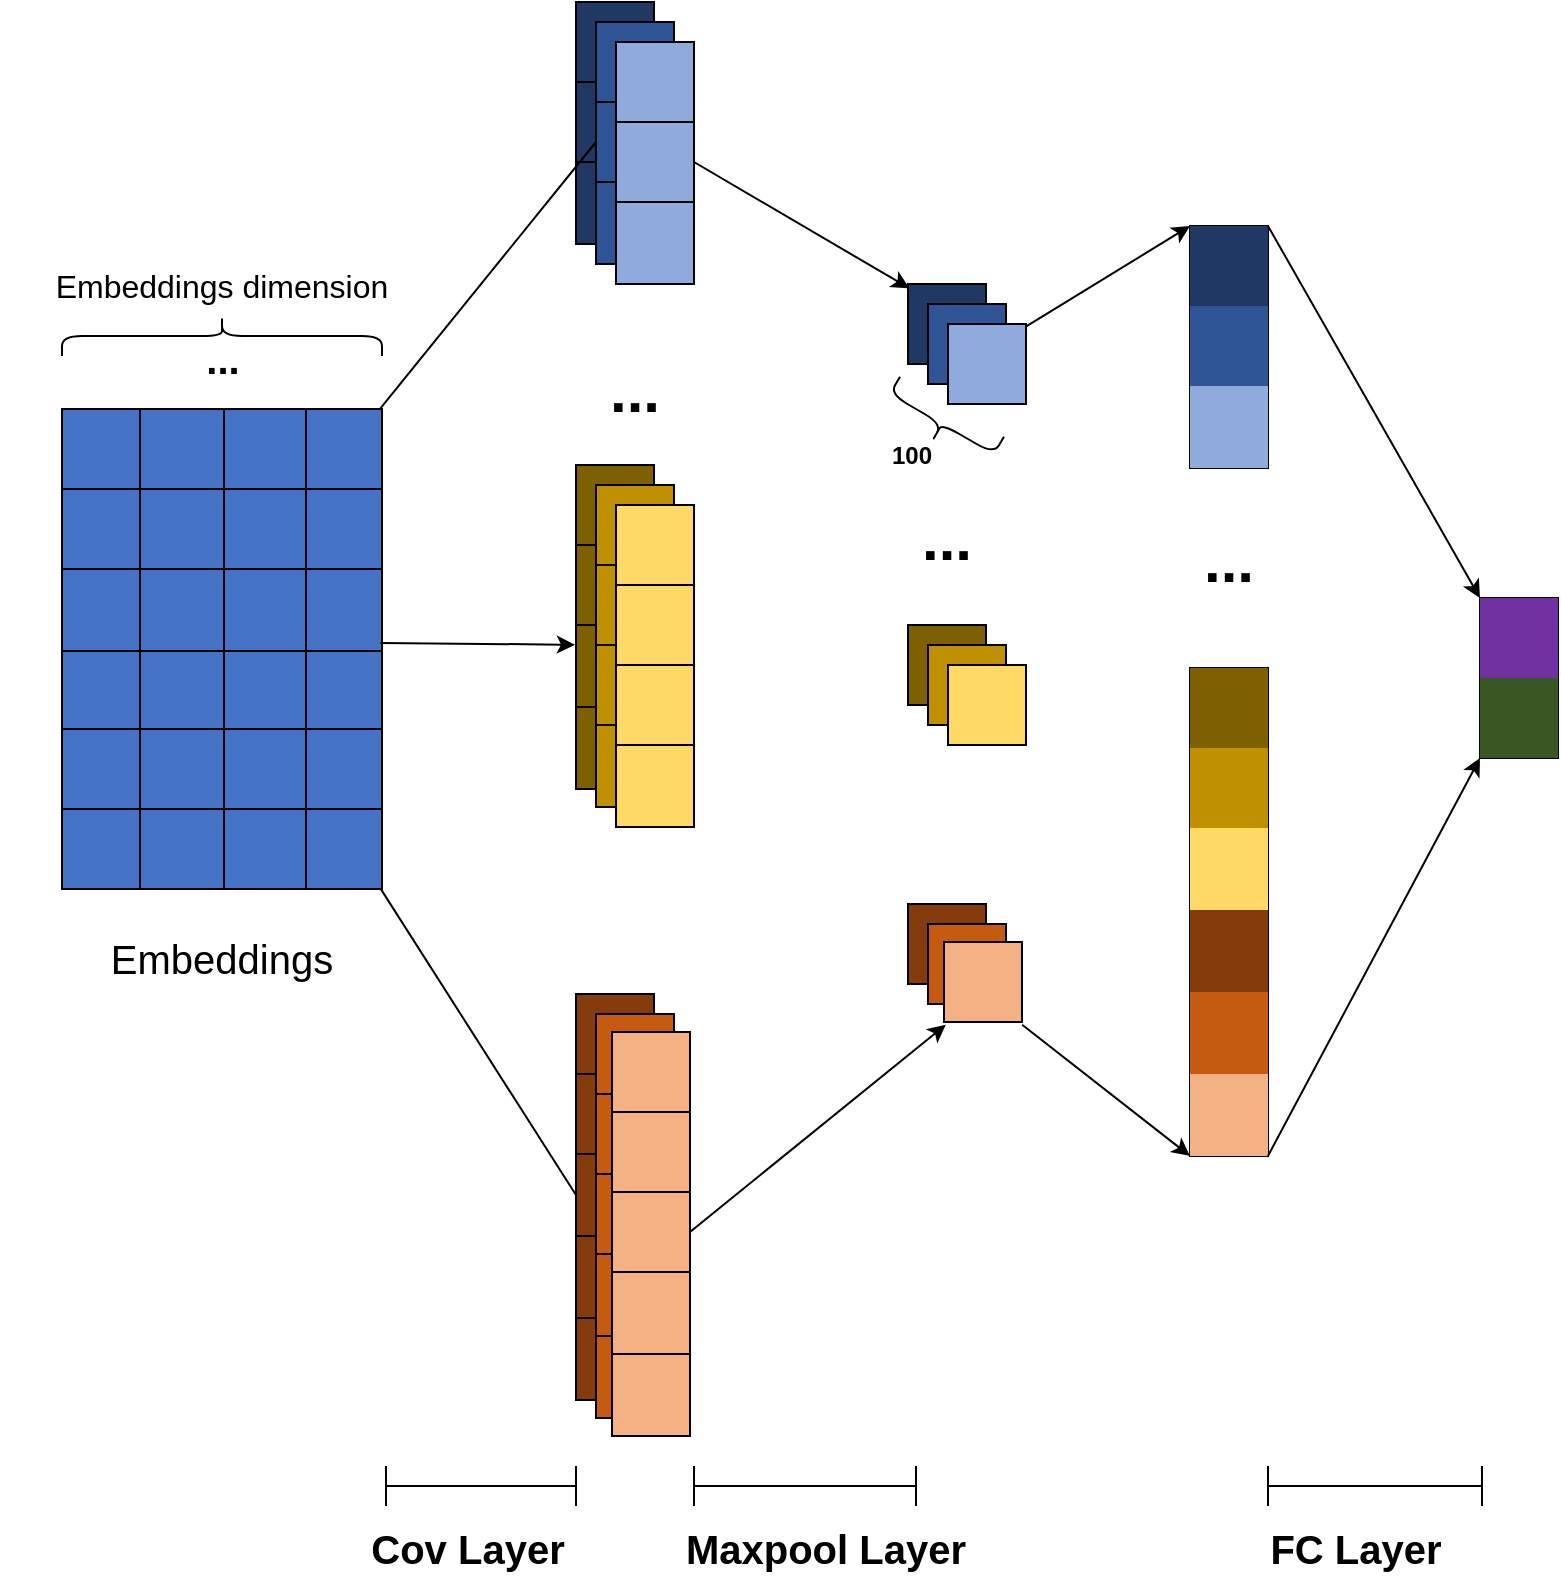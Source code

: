 <mxfile version="24.4.13" type="device">
  <diagram name="第 1 页" id="-qMm-6vvwnsNunjycT0Y">
    <mxGraphModel dx="2711" dy="730" grid="0" gridSize="10" guides="1" tooltips="1" connect="1" arrows="1" fold="1" page="1" pageScale="1" pageWidth="1169" pageHeight="827" math="0" shadow="0">
      <root>
        <mxCell id="0" />
        <mxCell id="1" parent="0" />
        <mxCell id="dwMM7s0VIMXF59yQhedn-8" value="" style="shape=table;startSize=0;container=1;collapsible=0;childLayout=tableLayout;fontSize=16;direction=south;flipH=1;flipV=1;fillColor=#4472c4;fontColor=#ffffff;strokeColor=#000000;" parent="1" vertex="1">
          <mxGeometry x="-826" y="226.5" width="160" height="240" as="geometry" />
        </mxCell>
        <mxCell id="dwMM7s0VIMXF59yQhedn-34" style="shape=tableRow;horizontal=0;startSize=0;swimlaneHead=0;swimlaneBody=0;strokeColor=#000000;top=0;left=0;bottom=0;right=0;collapsible=0;dropTarget=0;fillColor=none;points=[[0,0.5],[1,0.5]];portConstraint=eastwest;fontSize=16;" parent="dwMM7s0VIMXF59yQhedn-8" vertex="1">
          <mxGeometry width="160" height="40" as="geometry" />
        </mxCell>
        <mxCell id="dwMM7s0VIMXF59yQhedn-35" style="shape=partialRectangle;html=1;whiteSpace=wrap;connectable=0;strokeColor=#000000;overflow=hidden;fillColor=none;top=0;left=0;bottom=0;right=0;pointerEvents=1;fontSize=16;" parent="dwMM7s0VIMXF59yQhedn-34" vertex="1">
          <mxGeometry width="39" height="40" as="geometry">
            <mxRectangle width="39" height="40" as="alternateBounds" />
          </mxGeometry>
        </mxCell>
        <mxCell id="dwMM7s0VIMXF59yQhedn-36" style="shape=partialRectangle;html=1;whiteSpace=wrap;connectable=0;strokeColor=#000000;overflow=hidden;fillColor=none;top=0;left=0;bottom=0;right=0;pointerEvents=1;fontSize=16;" parent="dwMM7s0VIMXF59yQhedn-34" vertex="1">
          <mxGeometry x="39" width="42" height="40" as="geometry">
            <mxRectangle width="42" height="40" as="alternateBounds" />
          </mxGeometry>
        </mxCell>
        <mxCell id="dwMM7s0VIMXF59yQhedn-37" style="shape=partialRectangle;html=1;whiteSpace=wrap;connectable=0;strokeColor=#000000;overflow=hidden;fillColor=none;top=0;left=0;bottom=0;right=0;pointerEvents=1;fontSize=16;" parent="dwMM7s0VIMXF59yQhedn-34" vertex="1">
          <mxGeometry x="81" width="41" height="40" as="geometry">
            <mxRectangle width="41" height="40" as="alternateBounds" />
          </mxGeometry>
        </mxCell>
        <mxCell id="dwMM7s0VIMXF59yQhedn-38" style="shape=partialRectangle;html=1;whiteSpace=wrap;connectable=0;strokeColor=#000000;overflow=hidden;fillColor=none;top=0;left=0;bottom=0;right=0;pointerEvents=1;fontSize=16;" parent="dwMM7s0VIMXF59yQhedn-34" vertex="1">
          <mxGeometry x="122" width="38" height="40" as="geometry">
            <mxRectangle width="38" height="40" as="alternateBounds" />
          </mxGeometry>
        </mxCell>
        <mxCell id="dwMM7s0VIMXF59yQhedn-25" style="shape=tableRow;horizontal=0;startSize=0;swimlaneHead=0;swimlaneBody=0;strokeColor=#000000;top=0;left=0;bottom=0;right=0;collapsible=0;dropTarget=0;fillColor=none;points=[[0,0.5],[1,0.5]];portConstraint=eastwest;fontSize=16;" parent="dwMM7s0VIMXF59yQhedn-8" vertex="1">
          <mxGeometry y="40" width="160" height="40" as="geometry" />
        </mxCell>
        <mxCell id="dwMM7s0VIMXF59yQhedn-26" style="shape=partialRectangle;html=1;whiteSpace=wrap;connectable=0;strokeColor=#000000;overflow=hidden;fillColor=none;top=0;left=0;bottom=0;right=0;pointerEvents=1;fontSize=16;" parent="dwMM7s0VIMXF59yQhedn-25" vertex="1">
          <mxGeometry width="39" height="40" as="geometry">
            <mxRectangle width="39" height="40" as="alternateBounds" />
          </mxGeometry>
        </mxCell>
        <mxCell id="dwMM7s0VIMXF59yQhedn-27" style="shape=partialRectangle;html=1;whiteSpace=wrap;connectable=0;strokeColor=#000000;overflow=hidden;fillColor=none;top=0;left=0;bottom=0;right=0;pointerEvents=1;fontSize=16;" parent="dwMM7s0VIMXF59yQhedn-25" vertex="1">
          <mxGeometry x="39" width="42" height="40" as="geometry">
            <mxRectangle width="42" height="40" as="alternateBounds" />
          </mxGeometry>
        </mxCell>
        <mxCell id="dwMM7s0VIMXF59yQhedn-28" style="shape=partialRectangle;html=1;whiteSpace=wrap;connectable=0;strokeColor=#000000;overflow=hidden;fillColor=none;top=0;left=0;bottom=0;right=0;pointerEvents=1;fontSize=16;" parent="dwMM7s0VIMXF59yQhedn-25" vertex="1">
          <mxGeometry x="81" width="41" height="40" as="geometry">
            <mxRectangle width="41" height="40" as="alternateBounds" />
          </mxGeometry>
        </mxCell>
        <mxCell id="dwMM7s0VIMXF59yQhedn-29" style="shape=partialRectangle;html=1;whiteSpace=wrap;connectable=0;strokeColor=#000000;overflow=hidden;fillColor=none;top=0;left=0;bottom=0;right=0;pointerEvents=1;fontSize=16;" parent="dwMM7s0VIMXF59yQhedn-25" vertex="1">
          <mxGeometry x="122" width="38" height="40" as="geometry">
            <mxRectangle width="38" height="40" as="alternateBounds" />
          </mxGeometry>
        </mxCell>
        <mxCell id="dwMM7s0VIMXF59yQhedn-21" style="shape=tableRow;horizontal=0;startSize=0;swimlaneHead=0;swimlaneBody=0;strokeColor=#000000;top=0;left=0;bottom=0;right=0;collapsible=0;dropTarget=0;fillColor=none;points=[[0,0.5],[1,0.5]];portConstraint=eastwest;fontSize=16;" parent="dwMM7s0VIMXF59yQhedn-8" vertex="1">
          <mxGeometry y="80" width="160" height="41" as="geometry" />
        </mxCell>
        <mxCell id="dwMM7s0VIMXF59yQhedn-22" style="shape=partialRectangle;html=1;whiteSpace=wrap;connectable=0;strokeColor=#000000;overflow=hidden;fillColor=none;top=0;left=0;bottom=0;right=0;pointerEvents=1;fontSize=16;" parent="dwMM7s0VIMXF59yQhedn-21" vertex="1">
          <mxGeometry width="39" height="41" as="geometry">
            <mxRectangle width="39" height="41" as="alternateBounds" />
          </mxGeometry>
        </mxCell>
        <mxCell id="dwMM7s0VIMXF59yQhedn-23" style="shape=partialRectangle;html=1;whiteSpace=wrap;connectable=0;strokeColor=#000000;overflow=hidden;fillColor=none;top=0;left=0;bottom=0;right=0;pointerEvents=1;fontSize=16;" parent="dwMM7s0VIMXF59yQhedn-21" vertex="1">
          <mxGeometry x="39" width="42" height="41" as="geometry">
            <mxRectangle width="42" height="41" as="alternateBounds" />
          </mxGeometry>
        </mxCell>
        <mxCell id="dwMM7s0VIMXF59yQhedn-24" style="shape=partialRectangle;html=1;whiteSpace=wrap;connectable=0;strokeColor=#000000;overflow=hidden;fillColor=none;top=0;left=0;bottom=0;right=0;pointerEvents=1;fontSize=16;" parent="dwMM7s0VIMXF59yQhedn-21" vertex="1">
          <mxGeometry x="81" width="41" height="41" as="geometry">
            <mxRectangle width="41" height="41" as="alternateBounds" />
          </mxGeometry>
        </mxCell>
        <mxCell id="dwMM7s0VIMXF59yQhedn-30" style="shape=partialRectangle;html=1;whiteSpace=wrap;connectable=0;strokeColor=#000000;overflow=hidden;fillColor=none;top=0;left=0;bottom=0;right=0;pointerEvents=1;fontSize=16;" parent="dwMM7s0VIMXF59yQhedn-21" vertex="1">
          <mxGeometry x="122" width="38" height="41" as="geometry">
            <mxRectangle width="38" height="41" as="alternateBounds" />
          </mxGeometry>
        </mxCell>
        <mxCell id="dwMM7s0VIMXF59yQhedn-9" value="" style="shape=tableRow;horizontal=0;startSize=0;swimlaneHead=0;swimlaneBody=0;strokeColor=#000000;top=0;left=0;bottom=0;right=0;collapsible=0;dropTarget=0;fillColor=none;points=[[0,0.5],[1,0.5]];portConstraint=eastwest;fontSize=16;" parent="dwMM7s0VIMXF59yQhedn-8" vertex="1">
          <mxGeometry y="121" width="160" height="39" as="geometry" />
        </mxCell>
        <mxCell id="dwMM7s0VIMXF59yQhedn-10" value="" style="shape=partialRectangle;html=1;whiteSpace=wrap;connectable=0;strokeColor=#000000;overflow=hidden;fillColor=none;top=0;left=0;bottom=0;right=0;pointerEvents=1;fontSize=16;" parent="dwMM7s0VIMXF59yQhedn-9" vertex="1">
          <mxGeometry width="39" height="39" as="geometry">
            <mxRectangle width="39" height="39" as="alternateBounds" />
          </mxGeometry>
        </mxCell>
        <mxCell id="dwMM7s0VIMXF59yQhedn-11" value="" style="shape=partialRectangle;html=1;whiteSpace=wrap;connectable=0;strokeColor=#000000;overflow=hidden;fillColor=none;top=0;left=0;bottom=0;right=0;pointerEvents=1;fontSize=16;" parent="dwMM7s0VIMXF59yQhedn-9" vertex="1">
          <mxGeometry x="39" width="42" height="39" as="geometry">
            <mxRectangle width="42" height="39" as="alternateBounds" />
          </mxGeometry>
        </mxCell>
        <mxCell id="dwMM7s0VIMXF59yQhedn-12" value="" style="shape=partialRectangle;html=1;whiteSpace=wrap;connectable=0;strokeColor=#000000;overflow=hidden;fillColor=none;top=0;left=0;bottom=0;right=0;pointerEvents=1;fontSize=16;" parent="dwMM7s0VIMXF59yQhedn-9" vertex="1">
          <mxGeometry x="81" width="41" height="39" as="geometry">
            <mxRectangle width="41" height="39" as="alternateBounds" />
          </mxGeometry>
        </mxCell>
        <mxCell id="dwMM7s0VIMXF59yQhedn-31" style="shape=partialRectangle;html=1;whiteSpace=wrap;connectable=0;strokeColor=#000000;overflow=hidden;fillColor=none;top=0;left=0;bottom=0;right=0;pointerEvents=1;fontSize=16;" parent="dwMM7s0VIMXF59yQhedn-9" vertex="1">
          <mxGeometry x="122" width="38" height="39" as="geometry">
            <mxRectangle width="38" height="39" as="alternateBounds" />
          </mxGeometry>
        </mxCell>
        <mxCell id="dwMM7s0VIMXF59yQhedn-13" value="" style="shape=tableRow;horizontal=0;startSize=0;swimlaneHead=0;swimlaneBody=0;strokeColor=#000000;top=0;left=0;bottom=0;right=0;collapsible=0;dropTarget=0;fillColor=none;points=[[0,0.5],[1,0.5]];portConstraint=eastwest;fontSize=16;" parent="dwMM7s0VIMXF59yQhedn-8" vertex="1">
          <mxGeometry y="160" width="160" height="40" as="geometry" />
        </mxCell>
        <mxCell id="dwMM7s0VIMXF59yQhedn-14" value="" style="shape=partialRectangle;html=1;whiteSpace=wrap;connectable=0;strokeColor=#000000;overflow=hidden;fillColor=none;top=0;left=0;bottom=0;right=0;pointerEvents=1;fontSize=16;" parent="dwMM7s0VIMXF59yQhedn-13" vertex="1">
          <mxGeometry width="39" height="40" as="geometry">
            <mxRectangle width="39" height="40" as="alternateBounds" />
          </mxGeometry>
        </mxCell>
        <mxCell id="dwMM7s0VIMXF59yQhedn-15" value="" style="shape=partialRectangle;html=1;whiteSpace=wrap;connectable=0;strokeColor=#000000;overflow=hidden;fillColor=none;top=0;left=0;bottom=0;right=0;pointerEvents=1;fontSize=16;" parent="dwMM7s0VIMXF59yQhedn-13" vertex="1">
          <mxGeometry x="39" width="42" height="40" as="geometry">
            <mxRectangle width="42" height="40" as="alternateBounds" />
          </mxGeometry>
        </mxCell>
        <mxCell id="dwMM7s0VIMXF59yQhedn-16" value="" style="shape=partialRectangle;html=1;whiteSpace=wrap;connectable=0;strokeColor=#000000;overflow=hidden;fillColor=none;top=0;left=0;bottom=0;right=0;pointerEvents=1;fontSize=16;" parent="dwMM7s0VIMXF59yQhedn-13" vertex="1">
          <mxGeometry x="81" width="41" height="40" as="geometry">
            <mxRectangle width="41" height="40" as="alternateBounds" />
          </mxGeometry>
        </mxCell>
        <mxCell id="dwMM7s0VIMXF59yQhedn-32" style="shape=partialRectangle;html=1;whiteSpace=wrap;connectable=0;strokeColor=#000000;overflow=hidden;fillColor=none;top=0;left=0;bottom=0;right=0;pointerEvents=1;fontSize=16;" parent="dwMM7s0VIMXF59yQhedn-13" vertex="1">
          <mxGeometry x="122" width="38" height="40" as="geometry">
            <mxRectangle width="38" height="40" as="alternateBounds" />
          </mxGeometry>
        </mxCell>
        <mxCell id="dwMM7s0VIMXF59yQhedn-17" value="" style="shape=tableRow;horizontal=0;startSize=0;swimlaneHead=0;swimlaneBody=0;strokeColor=#000000;top=0;left=0;bottom=0;right=0;collapsible=0;dropTarget=0;fillColor=none;points=[[0,0.5],[1,0.5]];portConstraint=eastwest;fontSize=16;" parent="dwMM7s0VIMXF59yQhedn-8" vertex="1">
          <mxGeometry y="200" width="160" height="40" as="geometry" />
        </mxCell>
        <mxCell id="dwMM7s0VIMXF59yQhedn-18" value="" style="shape=partialRectangle;html=1;whiteSpace=wrap;connectable=0;strokeColor=#000000;overflow=hidden;fillColor=none;top=0;left=0;bottom=0;right=0;pointerEvents=1;fontSize=16;" parent="dwMM7s0VIMXF59yQhedn-17" vertex="1">
          <mxGeometry width="39" height="40" as="geometry">
            <mxRectangle width="39" height="40" as="alternateBounds" />
          </mxGeometry>
        </mxCell>
        <mxCell id="dwMM7s0VIMXF59yQhedn-19" value="" style="shape=partialRectangle;html=1;whiteSpace=wrap;connectable=0;strokeColor=#000000;overflow=hidden;fillColor=none;top=0;left=0;bottom=0;right=0;pointerEvents=1;fontSize=16;" parent="dwMM7s0VIMXF59yQhedn-17" vertex="1">
          <mxGeometry x="39" width="42" height="40" as="geometry">
            <mxRectangle width="42" height="40" as="alternateBounds" />
          </mxGeometry>
        </mxCell>
        <mxCell id="dwMM7s0VIMXF59yQhedn-20" value="" style="shape=partialRectangle;html=1;whiteSpace=wrap;connectable=0;strokeColor=#000000;overflow=hidden;fillColor=none;top=0;left=0;bottom=0;right=0;pointerEvents=1;fontSize=16;" parent="dwMM7s0VIMXF59yQhedn-17" vertex="1">
          <mxGeometry x="81" width="41" height="40" as="geometry">
            <mxRectangle width="41" height="40" as="alternateBounds" />
          </mxGeometry>
        </mxCell>
        <mxCell id="dwMM7s0VIMXF59yQhedn-33" style="shape=partialRectangle;html=1;whiteSpace=wrap;connectable=0;strokeColor=#000000;overflow=hidden;fillColor=none;top=0;left=0;bottom=0;right=0;pointerEvents=1;fontSize=16;" parent="dwMM7s0VIMXF59yQhedn-17" vertex="1">
          <mxGeometry x="122" width="38" height="40" as="geometry">
            <mxRectangle width="38" height="40" as="alternateBounds" />
          </mxGeometry>
        </mxCell>
        <mxCell id="dwMM7s0VIMXF59yQhedn-39" value="" style="shape=curlyBracket;whiteSpace=wrap;html=1;rounded=1;labelPosition=left;verticalLabelPosition=middle;align=right;verticalAlign=middle;direction=south;" parent="1" vertex="1">
          <mxGeometry x="-826" y="180" width="160" height="20" as="geometry" />
        </mxCell>
        <mxCell id="dwMM7s0VIMXF59yQhedn-40" value="&lt;font style=&quot;font-size: 16px;&quot;&gt;Embeddings dimension&lt;/font&gt;" style="text;strokeColor=none;align=center;fillColor=none;html=1;verticalAlign=middle;whiteSpace=wrap;rounded=0;" parent="1" vertex="1">
          <mxGeometry x="-857" y="150" width="222" height="30" as="geometry" />
        </mxCell>
        <mxCell id="dwMM7s0VIMXF59yQhedn-41" value="&lt;b&gt;&lt;font style=&quot;font-size: 20px;&quot;&gt;...&lt;/font&gt;&lt;/b&gt;" style="text;strokeColor=none;align=center;fillColor=none;html=1;verticalAlign=middle;whiteSpace=wrap;rounded=0;" parent="1" vertex="1">
          <mxGeometry x="-807.5" y="184" width="123" height="33" as="geometry" />
        </mxCell>
        <mxCell id="dwMM7s0VIMXF59yQhedn-117" value="" style="shape=table;startSize=0;container=1;collapsible=0;childLayout=tableLayout;fontSize=16;direction=south;flipH=1;flipV=1;fillColor=#203864;fontColor=#ffffff;strokeColor=#000000;strokeWidth=1;" parent="1" vertex="1">
          <mxGeometry x="-569" y="23" width="39" height="121" as="geometry" />
        </mxCell>
        <mxCell id="dwMM7s0VIMXF59yQhedn-118" style="shape=tableRow;horizontal=0;startSize=0;swimlaneHead=0;swimlaneBody=0;strokeColor=#000000;top=0;left=0;bottom=0;right=0;collapsible=0;dropTarget=0;fillColor=none;points=[[0,0.5],[1,0.5]];portConstraint=eastwest;fontSize=16;" parent="dwMM7s0VIMXF59yQhedn-117" vertex="1">
          <mxGeometry width="39" height="40" as="geometry" />
        </mxCell>
        <mxCell id="dwMM7s0VIMXF59yQhedn-119" style="shape=partialRectangle;html=1;whiteSpace=wrap;connectable=0;strokeColor=#000000;overflow=hidden;fillColor=none;top=0;left=0;bottom=0;right=0;pointerEvents=1;fontSize=16;" parent="dwMM7s0VIMXF59yQhedn-118" vertex="1">
          <mxGeometry width="39" height="40" as="geometry">
            <mxRectangle width="39" height="40" as="alternateBounds" />
          </mxGeometry>
        </mxCell>
        <mxCell id="dwMM7s0VIMXF59yQhedn-123" style="shape=tableRow;horizontal=0;startSize=0;swimlaneHead=0;swimlaneBody=0;strokeColor=#000000;top=0;left=0;bottom=0;right=0;collapsible=0;dropTarget=0;fillColor=none;points=[[0,0.5],[1,0.5]];portConstraint=eastwest;fontSize=16;" parent="dwMM7s0VIMXF59yQhedn-117" vertex="1">
          <mxGeometry y="40" width="39" height="40" as="geometry" />
        </mxCell>
        <mxCell id="dwMM7s0VIMXF59yQhedn-124" style="shape=partialRectangle;html=1;whiteSpace=wrap;connectable=0;strokeColor=#000000;overflow=hidden;fillColor=none;top=0;left=0;bottom=0;right=0;pointerEvents=1;fontSize=16;" parent="dwMM7s0VIMXF59yQhedn-123" vertex="1">
          <mxGeometry width="39" height="40" as="geometry">
            <mxRectangle width="39" height="40" as="alternateBounds" />
          </mxGeometry>
        </mxCell>
        <mxCell id="dwMM7s0VIMXF59yQhedn-128" style="shape=tableRow;horizontal=0;startSize=0;swimlaneHead=0;swimlaneBody=0;strokeColor=#000000;top=0;left=0;bottom=0;right=0;collapsible=0;dropTarget=0;fillColor=none;points=[[0,0.5],[1,0.5]];portConstraint=eastwest;fontSize=16;" parent="dwMM7s0VIMXF59yQhedn-117" vertex="1">
          <mxGeometry y="80" width="39" height="41" as="geometry" />
        </mxCell>
        <mxCell id="dwMM7s0VIMXF59yQhedn-129" style="shape=partialRectangle;html=1;whiteSpace=wrap;connectable=0;strokeColor=#000000;overflow=hidden;fillColor=none;top=0;left=0;bottom=0;right=0;pointerEvents=1;fontSize=16;" parent="dwMM7s0VIMXF59yQhedn-128" vertex="1">
          <mxGeometry width="39" height="41" as="geometry">
            <mxRectangle width="39" height="41" as="alternateBounds" />
          </mxGeometry>
        </mxCell>
        <mxCell id="dwMM7s0VIMXF59yQhedn-148" value="" style="shape=table;startSize=0;container=1;collapsible=0;childLayout=tableLayout;fontSize=16;direction=south;flipH=1;flipV=1;fillColor=#2f5597;fontColor=#ffffff;strokeColor=#000000;strokeWidth=1;" parent="1" vertex="1">
          <mxGeometry x="-559" y="33" width="39" height="121" as="geometry" />
        </mxCell>
        <mxCell id="dwMM7s0VIMXF59yQhedn-149" style="shape=tableRow;horizontal=0;startSize=0;swimlaneHead=0;swimlaneBody=0;strokeColor=#000000;top=0;left=0;bottom=0;right=0;collapsible=0;dropTarget=0;fillColor=none;points=[[0,0.5],[1,0.5]];portConstraint=eastwest;fontSize=16;" parent="dwMM7s0VIMXF59yQhedn-148" vertex="1">
          <mxGeometry width="39" height="40" as="geometry" />
        </mxCell>
        <mxCell id="dwMM7s0VIMXF59yQhedn-150" style="shape=partialRectangle;html=1;whiteSpace=wrap;connectable=0;strokeColor=#000000;overflow=hidden;fillColor=none;top=0;left=0;bottom=0;right=0;pointerEvents=1;fontSize=16;" parent="dwMM7s0VIMXF59yQhedn-149" vertex="1">
          <mxGeometry width="39" height="40" as="geometry">
            <mxRectangle width="39" height="40" as="alternateBounds" />
          </mxGeometry>
        </mxCell>
        <mxCell id="dwMM7s0VIMXF59yQhedn-151" style="shape=tableRow;horizontal=0;startSize=0;swimlaneHead=0;swimlaneBody=0;strokeColor=#000000;top=0;left=0;bottom=0;right=0;collapsible=0;dropTarget=0;fillColor=none;points=[[0,0.5],[1,0.5]];portConstraint=eastwest;fontSize=16;" parent="dwMM7s0VIMXF59yQhedn-148" vertex="1">
          <mxGeometry y="40" width="39" height="40" as="geometry" />
        </mxCell>
        <mxCell id="dwMM7s0VIMXF59yQhedn-152" style="shape=partialRectangle;html=1;whiteSpace=wrap;connectable=0;strokeColor=#000000;overflow=hidden;fillColor=none;top=0;left=0;bottom=0;right=0;pointerEvents=1;fontSize=16;" parent="dwMM7s0VIMXF59yQhedn-151" vertex="1">
          <mxGeometry width="39" height="40" as="geometry">
            <mxRectangle width="39" height="40" as="alternateBounds" />
          </mxGeometry>
        </mxCell>
        <mxCell id="dwMM7s0VIMXF59yQhedn-153" style="shape=tableRow;horizontal=0;startSize=0;swimlaneHead=0;swimlaneBody=0;strokeColor=#000000;top=0;left=0;bottom=0;right=0;collapsible=0;dropTarget=0;fillColor=none;points=[[0,0.5],[1,0.5]];portConstraint=eastwest;fontSize=16;" parent="dwMM7s0VIMXF59yQhedn-148" vertex="1">
          <mxGeometry y="80" width="39" height="41" as="geometry" />
        </mxCell>
        <mxCell id="dwMM7s0VIMXF59yQhedn-154" style="shape=partialRectangle;html=1;whiteSpace=wrap;connectable=0;strokeColor=#000000;overflow=hidden;fillColor=none;top=0;left=0;bottom=0;right=0;pointerEvents=1;fontSize=16;" parent="dwMM7s0VIMXF59yQhedn-153" vertex="1">
          <mxGeometry width="39" height="41" as="geometry">
            <mxRectangle width="39" height="41" as="alternateBounds" />
          </mxGeometry>
        </mxCell>
        <mxCell id="dwMM7s0VIMXF59yQhedn-162" value="" style="shape=table;startSize=0;container=1;collapsible=0;childLayout=tableLayout;fontSize=16;direction=south;flipH=1;flipV=1;fillColor=#8faadc;fontColor=#ffffff;strokeColor=#000000;strokeWidth=1;" parent="1" vertex="1">
          <mxGeometry x="-549" y="43" width="39" height="121" as="geometry" />
        </mxCell>
        <mxCell id="dwMM7s0VIMXF59yQhedn-163" style="shape=tableRow;horizontal=0;startSize=0;swimlaneHead=0;swimlaneBody=0;strokeColor=#000000;top=0;left=0;bottom=0;right=0;collapsible=0;dropTarget=0;fillColor=none;points=[[0,0.5],[1,0.5]];portConstraint=eastwest;fontSize=16;" parent="dwMM7s0VIMXF59yQhedn-162" vertex="1">
          <mxGeometry width="39" height="40" as="geometry" />
        </mxCell>
        <mxCell id="dwMM7s0VIMXF59yQhedn-164" style="shape=partialRectangle;html=1;whiteSpace=wrap;connectable=0;strokeColor=#000000;overflow=hidden;fillColor=none;top=0;left=0;bottom=0;right=0;pointerEvents=1;fontSize=16;" parent="dwMM7s0VIMXF59yQhedn-163" vertex="1">
          <mxGeometry width="39" height="40" as="geometry">
            <mxRectangle width="39" height="40" as="alternateBounds" />
          </mxGeometry>
        </mxCell>
        <mxCell id="dwMM7s0VIMXF59yQhedn-165" style="shape=tableRow;horizontal=0;startSize=0;swimlaneHead=0;swimlaneBody=0;strokeColor=#000000;top=0;left=0;bottom=0;right=0;collapsible=0;dropTarget=0;fillColor=none;points=[[0,0.5],[1,0.5]];portConstraint=eastwest;fontSize=16;" parent="dwMM7s0VIMXF59yQhedn-162" vertex="1">
          <mxGeometry y="40" width="39" height="40" as="geometry" />
        </mxCell>
        <mxCell id="dwMM7s0VIMXF59yQhedn-166" style="shape=partialRectangle;html=1;whiteSpace=wrap;connectable=0;strokeColor=#8faadc;overflow=hidden;fillColor=none;top=0;left=0;bottom=0;right=0;pointerEvents=1;fontSize=16;" parent="dwMM7s0VIMXF59yQhedn-165" vertex="1">
          <mxGeometry width="39" height="40" as="geometry">
            <mxRectangle width="39" height="40" as="alternateBounds" />
          </mxGeometry>
        </mxCell>
        <mxCell id="dwMM7s0VIMXF59yQhedn-167" style="shape=tableRow;horizontal=0;startSize=0;swimlaneHead=0;swimlaneBody=0;strokeColor=#000000;top=0;left=0;bottom=0;right=0;collapsible=0;dropTarget=0;fillColor=none;points=[[0,0.5],[1,0.5]];portConstraint=eastwest;fontSize=16;" parent="dwMM7s0VIMXF59yQhedn-162" vertex="1">
          <mxGeometry y="80" width="39" height="41" as="geometry" />
        </mxCell>
        <mxCell id="dwMM7s0VIMXF59yQhedn-168" style="shape=partialRectangle;html=1;whiteSpace=wrap;connectable=0;strokeColor=#000000;overflow=hidden;fillColor=none;top=0;left=0;bottom=0;right=0;pointerEvents=1;fontSize=16;" parent="dwMM7s0VIMXF59yQhedn-167" vertex="1">
          <mxGeometry width="39" height="41" as="geometry">
            <mxRectangle width="39" height="41" as="alternateBounds" />
          </mxGeometry>
        </mxCell>
        <mxCell id="dwMM7s0VIMXF59yQhedn-253" value="" style="shape=table;startSize=0;container=1;collapsible=0;childLayout=tableLayout;fontSize=16;direction=south;flipH=1;flipV=1;fillColor=#7f6000;fontColor=#ffffff;strokeColor=#000000;strokeWidth=1;" parent="1" vertex="1">
          <mxGeometry x="-569" y="254.5" width="39" height="162" as="geometry" />
        </mxCell>
        <mxCell id="dwMM7s0VIMXF59yQhedn-254" style="shape=tableRow;horizontal=0;startSize=0;swimlaneHead=0;swimlaneBody=0;strokeColor=#000000;top=0;left=0;bottom=0;right=0;collapsible=0;dropTarget=0;fillColor=none;points=[[0,0.5],[1,0.5]];portConstraint=eastwest;fontSize=16;" parent="dwMM7s0VIMXF59yQhedn-253" vertex="1">
          <mxGeometry width="39" height="40" as="geometry" />
        </mxCell>
        <mxCell id="dwMM7s0VIMXF59yQhedn-255" style="shape=partialRectangle;html=1;whiteSpace=wrap;connectable=0;strokeColor=#000000;overflow=hidden;fillColor=none;top=0;left=0;bottom=0;right=0;pointerEvents=1;fontSize=16;" parent="dwMM7s0VIMXF59yQhedn-254" vertex="1">
          <mxGeometry width="39" height="40" as="geometry">
            <mxRectangle width="39" height="40" as="alternateBounds" />
          </mxGeometry>
        </mxCell>
        <mxCell id="dwMM7s0VIMXF59yQhedn-256" style="shape=tableRow;horizontal=0;startSize=0;swimlaneHead=0;swimlaneBody=0;strokeColor=#000000;top=0;left=0;bottom=0;right=0;collapsible=0;dropTarget=0;fillColor=none;points=[[0,0.5],[1,0.5]];portConstraint=eastwest;fontSize=16;" parent="dwMM7s0VIMXF59yQhedn-253" vertex="1">
          <mxGeometry y="40" width="39" height="40" as="geometry" />
        </mxCell>
        <mxCell id="dwMM7s0VIMXF59yQhedn-257" style="shape=partialRectangle;html=1;whiteSpace=wrap;connectable=0;strokeColor=#000000;overflow=hidden;fillColor=none;top=0;left=0;bottom=0;right=0;pointerEvents=1;fontSize=16;" parent="dwMM7s0VIMXF59yQhedn-256" vertex="1">
          <mxGeometry width="39" height="40" as="geometry">
            <mxRectangle width="39" height="40" as="alternateBounds" />
          </mxGeometry>
        </mxCell>
        <mxCell id="dwMM7s0VIMXF59yQhedn-258" style="shape=tableRow;horizontal=0;startSize=0;swimlaneHead=0;swimlaneBody=0;strokeColor=#000000;top=0;left=0;bottom=0;right=0;collapsible=0;dropTarget=0;fillColor=none;points=[[0,0.5],[1,0.5]];portConstraint=eastwest;fontSize=16;" parent="dwMM7s0VIMXF59yQhedn-253" vertex="1">
          <mxGeometry y="80" width="39" height="41" as="geometry" />
        </mxCell>
        <mxCell id="dwMM7s0VIMXF59yQhedn-259" style="shape=partialRectangle;html=1;whiteSpace=wrap;connectable=0;strokeColor=#000000;overflow=hidden;fillColor=none;top=0;left=0;bottom=0;right=0;pointerEvents=1;fontSize=16;" parent="dwMM7s0VIMXF59yQhedn-258" vertex="1">
          <mxGeometry width="39" height="41" as="geometry">
            <mxRectangle width="39" height="41" as="alternateBounds" />
          </mxGeometry>
        </mxCell>
        <mxCell id="dwMM7s0VIMXF59yQhedn-274" style="shape=tableRow;horizontal=0;startSize=0;swimlaneHead=0;swimlaneBody=0;strokeColor=#000000;top=0;left=0;bottom=0;right=0;collapsible=0;dropTarget=0;fillColor=none;points=[[0,0.5],[1,0.5]];portConstraint=eastwest;fontSize=16;" parent="dwMM7s0VIMXF59yQhedn-253" vertex="1">
          <mxGeometry y="121" width="39" height="41" as="geometry" />
        </mxCell>
        <mxCell id="dwMM7s0VIMXF59yQhedn-275" style="shape=partialRectangle;html=1;whiteSpace=wrap;connectable=0;strokeColor=#000000;overflow=hidden;fillColor=none;top=0;left=0;bottom=0;right=0;pointerEvents=1;fontSize=16;" parent="dwMM7s0VIMXF59yQhedn-274" vertex="1">
          <mxGeometry width="39" height="41" as="geometry">
            <mxRectangle width="39" height="41" as="alternateBounds" />
          </mxGeometry>
        </mxCell>
        <mxCell id="dwMM7s0VIMXF59yQhedn-260" value="" style="shape=table;startSize=0;container=1;collapsible=0;childLayout=tableLayout;fontSize=16;direction=south;flipH=1;flipV=1;fillColor=#bf9000;fontColor=#ffffff;strokeColor=#000000;strokeWidth=1;" parent="1" vertex="1">
          <mxGeometry x="-559" y="264.5" width="39" height="161" as="geometry" />
        </mxCell>
        <mxCell id="dwMM7s0VIMXF59yQhedn-261" style="shape=tableRow;horizontal=0;startSize=0;swimlaneHead=0;swimlaneBody=0;strokeColor=#000000;top=0;left=0;bottom=0;right=0;collapsible=0;dropTarget=0;fillColor=none;points=[[0,0.5],[1,0.5]];portConstraint=eastwest;fontSize=16;" parent="dwMM7s0VIMXF59yQhedn-260" vertex="1">
          <mxGeometry width="39" height="40" as="geometry" />
        </mxCell>
        <mxCell id="dwMM7s0VIMXF59yQhedn-262" style="shape=partialRectangle;html=1;whiteSpace=wrap;connectable=0;strokeColor=#000000;overflow=hidden;fillColor=none;top=0;left=0;bottom=0;right=0;pointerEvents=1;fontSize=16;" parent="dwMM7s0VIMXF59yQhedn-261" vertex="1">
          <mxGeometry width="39" height="40" as="geometry">
            <mxRectangle width="39" height="40" as="alternateBounds" />
          </mxGeometry>
        </mxCell>
        <mxCell id="dwMM7s0VIMXF59yQhedn-278" style="shape=tableRow;horizontal=0;startSize=0;swimlaneHead=0;swimlaneBody=0;strokeColor=#000000;top=0;left=0;bottom=0;right=0;collapsible=0;dropTarget=0;fillColor=none;points=[[0,0.5],[1,0.5]];portConstraint=eastwest;fontSize=16;" parent="dwMM7s0VIMXF59yQhedn-260" vertex="1">
          <mxGeometry y="40" width="39" height="40" as="geometry" />
        </mxCell>
        <mxCell id="dwMM7s0VIMXF59yQhedn-279" style="shape=partialRectangle;html=1;whiteSpace=wrap;connectable=0;strokeColor=#000000;overflow=hidden;fillColor=none;top=0;left=0;bottom=0;right=0;pointerEvents=1;fontSize=16;" parent="dwMM7s0VIMXF59yQhedn-278" vertex="1">
          <mxGeometry width="39" height="40" as="geometry">
            <mxRectangle width="39" height="40" as="alternateBounds" />
          </mxGeometry>
        </mxCell>
        <mxCell id="dwMM7s0VIMXF59yQhedn-263" style="shape=tableRow;horizontal=0;startSize=0;swimlaneHead=0;swimlaneBody=0;strokeColor=#000000;top=0;left=0;bottom=0;right=0;collapsible=0;dropTarget=0;fillColor=none;points=[[0,0.5],[1,0.5]];portConstraint=eastwest;fontSize=16;" parent="dwMM7s0VIMXF59yQhedn-260" vertex="1">
          <mxGeometry y="80" width="39" height="40" as="geometry" />
        </mxCell>
        <mxCell id="dwMM7s0VIMXF59yQhedn-264" style="shape=partialRectangle;html=1;whiteSpace=wrap;connectable=0;strokeColor=#000000;overflow=hidden;fillColor=none;top=0;left=0;bottom=0;right=0;pointerEvents=1;fontSize=16;" parent="dwMM7s0VIMXF59yQhedn-263" vertex="1">
          <mxGeometry width="39" height="40" as="geometry">
            <mxRectangle width="39" height="40" as="alternateBounds" />
          </mxGeometry>
        </mxCell>
        <mxCell id="dwMM7s0VIMXF59yQhedn-265" style="shape=tableRow;horizontal=0;startSize=0;swimlaneHead=0;swimlaneBody=0;strokeColor=#000000;top=0;left=0;bottom=0;right=0;collapsible=0;dropTarget=0;fillColor=none;points=[[0,0.5],[1,0.5]];portConstraint=eastwest;fontSize=16;" parent="dwMM7s0VIMXF59yQhedn-260" vertex="1">
          <mxGeometry y="120" width="39" height="41" as="geometry" />
        </mxCell>
        <mxCell id="dwMM7s0VIMXF59yQhedn-266" style="shape=partialRectangle;html=1;whiteSpace=wrap;connectable=0;strokeColor=#000000;overflow=hidden;fillColor=none;top=0;left=0;bottom=0;right=0;pointerEvents=1;fontSize=16;" parent="dwMM7s0VIMXF59yQhedn-265" vertex="1">
          <mxGeometry width="39" height="41" as="geometry">
            <mxRectangle width="39" height="41" as="alternateBounds" />
          </mxGeometry>
        </mxCell>
        <mxCell id="dwMM7s0VIMXF59yQhedn-267" value="" style="shape=table;startSize=0;container=1;collapsible=0;childLayout=tableLayout;fontSize=16;direction=south;flipH=1;flipV=1;fillColor=#ffd966;fontColor=#ffffff;strokeColor=#000000;strokeWidth=1;" parent="1" vertex="1">
          <mxGeometry x="-549" y="274.5" width="39" height="161" as="geometry" />
        </mxCell>
        <mxCell id="dwMM7s0VIMXF59yQhedn-268" style="shape=tableRow;horizontal=0;startSize=0;swimlaneHead=0;swimlaneBody=0;strokeColor=#000000;top=0;left=0;bottom=0;right=0;collapsible=0;dropTarget=0;fillColor=none;points=[[0,0.5],[1,0.5]];portConstraint=eastwest;fontSize=16;" parent="dwMM7s0VIMXF59yQhedn-267" vertex="1">
          <mxGeometry width="39" height="40" as="geometry" />
        </mxCell>
        <mxCell id="dwMM7s0VIMXF59yQhedn-269" style="shape=partialRectangle;html=1;whiteSpace=wrap;connectable=0;strokeColor=#ffd966;overflow=hidden;fillColor=none;top=0;left=0;bottom=0;right=0;pointerEvents=1;fontSize=16;" parent="dwMM7s0VIMXF59yQhedn-268" vertex="1">
          <mxGeometry width="39" height="40" as="geometry">
            <mxRectangle width="39" height="40" as="alternateBounds" />
          </mxGeometry>
        </mxCell>
        <mxCell id="dwMM7s0VIMXF59yQhedn-276" style="shape=tableRow;horizontal=0;startSize=0;swimlaneHead=0;swimlaneBody=0;strokeColor=#000000;top=0;left=0;bottom=0;right=0;collapsible=0;dropTarget=0;fillColor=none;points=[[0,0.5],[1,0.5]];portConstraint=eastwest;fontSize=16;" parent="dwMM7s0VIMXF59yQhedn-267" vertex="1">
          <mxGeometry y="40" width="39" height="40" as="geometry" />
        </mxCell>
        <mxCell id="dwMM7s0VIMXF59yQhedn-277" style="shape=partialRectangle;html=1;whiteSpace=wrap;connectable=0;strokeColor=#000000;overflow=hidden;fillColor=none;top=0;left=0;bottom=0;right=0;pointerEvents=1;fontSize=16;" parent="dwMM7s0VIMXF59yQhedn-276" vertex="1">
          <mxGeometry width="39" height="40" as="geometry">
            <mxRectangle width="39" height="40" as="alternateBounds" />
          </mxGeometry>
        </mxCell>
        <mxCell id="dwMM7s0VIMXF59yQhedn-270" style="shape=tableRow;horizontal=0;startSize=0;swimlaneHead=0;swimlaneBody=0;strokeColor=#000000;top=0;left=0;bottom=0;right=0;collapsible=0;dropTarget=0;fillColor=none;points=[[0,0.5],[1,0.5]];portConstraint=eastwest;fontSize=16;" parent="dwMM7s0VIMXF59yQhedn-267" vertex="1">
          <mxGeometry y="80" width="39" height="40" as="geometry" />
        </mxCell>
        <mxCell id="dwMM7s0VIMXF59yQhedn-271" style="shape=partialRectangle;html=1;whiteSpace=wrap;connectable=0;strokeColor=#8faadc;overflow=hidden;fillColor=none;top=0;left=0;bottom=0;right=0;pointerEvents=1;fontSize=16;" parent="dwMM7s0VIMXF59yQhedn-270" vertex="1">
          <mxGeometry width="39" height="40" as="geometry">
            <mxRectangle width="39" height="40" as="alternateBounds" />
          </mxGeometry>
        </mxCell>
        <mxCell id="dwMM7s0VIMXF59yQhedn-272" style="shape=tableRow;horizontal=0;startSize=0;swimlaneHead=0;swimlaneBody=0;strokeColor=#000000;top=0;left=0;bottom=0;right=0;collapsible=0;dropTarget=0;fillColor=none;points=[[0,0.5],[1,0.5]];portConstraint=eastwest;fontSize=16;" parent="dwMM7s0VIMXF59yQhedn-267" vertex="1">
          <mxGeometry y="120" width="39" height="41" as="geometry" />
        </mxCell>
        <mxCell id="dwMM7s0VIMXF59yQhedn-273" style="shape=partialRectangle;html=1;whiteSpace=wrap;connectable=0;strokeColor=#000000;overflow=hidden;fillColor=none;top=0;left=0;bottom=0;right=0;pointerEvents=1;fontSize=16;" parent="dwMM7s0VIMXF59yQhedn-272" vertex="1">
          <mxGeometry width="39" height="41" as="geometry">
            <mxRectangle width="39" height="41" as="alternateBounds" />
          </mxGeometry>
        </mxCell>
        <mxCell id="dwMM7s0VIMXF59yQhedn-280" value="" style="shape=table;startSize=0;container=1;collapsible=0;childLayout=tableLayout;fontSize=16;direction=south;flipH=1;flipV=1;fillColor=#843c0c;fontColor=#ffffff;strokeColor=#000000;strokeWidth=1;" parent="1" vertex="1">
          <mxGeometry x="-569" y="519" width="39" height="203" as="geometry" />
        </mxCell>
        <mxCell id="dwMM7s0VIMXF59yQhedn-281" style="shape=tableRow;horizontal=0;startSize=0;swimlaneHead=0;swimlaneBody=0;strokeColor=#000000;top=0;left=0;bottom=0;right=0;collapsible=0;dropTarget=0;fillColor=none;points=[[0,0.5],[1,0.5]];portConstraint=eastwest;fontSize=16;" parent="dwMM7s0VIMXF59yQhedn-280" vertex="1">
          <mxGeometry width="39" height="40" as="geometry" />
        </mxCell>
        <mxCell id="dwMM7s0VIMXF59yQhedn-282" style="shape=partialRectangle;html=1;whiteSpace=wrap;connectable=0;strokeColor=#000000;overflow=hidden;fillColor=none;top=0;left=0;bottom=0;right=0;pointerEvents=1;fontSize=16;" parent="dwMM7s0VIMXF59yQhedn-281" vertex="1">
          <mxGeometry width="39" height="40" as="geometry">
            <mxRectangle width="39" height="40" as="alternateBounds" />
          </mxGeometry>
        </mxCell>
        <mxCell id="dwMM7s0VIMXF59yQhedn-283" style="shape=tableRow;horizontal=0;startSize=0;swimlaneHead=0;swimlaneBody=0;strokeColor=#000000;top=0;left=0;bottom=0;right=0;collapsible=0;dropTarget=0;fillColor=none;points=[[0,0.5],[1,0.5]];portConstraint=eastwest;fontSize=16;" parent="dwMM7s0VIMXF59yQhedn-280" vertex="1">
          <mxGeometry y="40" width="39" height="40" as="geometry" />
        </mxCell>
        <mxCell id="dwMM7s0VIMXF59yQhedn-284" style="shape=partialRectangle;html=1;whiteSpace=wrap;connectable=0;strokeColor=#000000;overflow=hidden;fillColor=none;top=0;left=0;bottom=0;right=0;pointerEvents=1;fontSize=16;" parent="dwMM7s0VIMXF59yQhedn-283" vertex="1">
          <mxGeometry width="39" height="40" as="geometry">
            <mxRectangle width="39" height="40" as="alternateBounds" />
          </mxGeometry>
        </mxCell>
        <mxCell id="dwMM7s0VIMXF59yQhedn-285" style="shape=tableRow;horizontal=0;startSize=0;swimlaneHead=0;swimlaneBody=0;strokeColor=#000000;top=0;left=0;bottom=0;right=0;collapsible=0;dropTarget=0;fillColor=none;points=[[0,0.5],[1,0.5]];portConstraint=eastwest;fontSize=16;" parent="dwMM7s0VIMXF59yQhedn-280" vertex="1">
          <mxGeometry y="80" width="39" height="41" as="geometry" />
        </mxCell>
        <mxCell id="dwMM7s0VIMXF59yQhedn-286" style="shape=partialRectangle;html=1;whiteSpace=wrap;connectable=0;strokeColor=#000000;overflow=hidden;fillColor=none;top=0;left=0;bottom=0;right=0;pointerEvents=1;fontSize=16;" parent="dwMM7s0VIMXF59yQhedn-285" vertex="1">
          <mxGeometry width="39" height="41" as="geometry">
            <mxRectangle width="39" height="41" as="alternateBounds" />
          </mxGeometry>
        </mxCell>
        <mxCell id="dwMM7s0VIMXF59yQhedn-287" style="shape=tableRow;horizontal=0;startSize=0;swimlaneHead=0;swimlaneBody=0;strokeColor=#000000;top=0;left=0;bottom=0;right=0;collapsible=0;dropTarget=0;fillColor=none;points=[[0,0.5],[1,0.5]];portConstraint=eastwest;fontSize=16;" parent="dwMM7s0VIMXF59yQhedn-280" vertex="1">
          <mxGeometry y="121" width="39" height="41" as="geometry" />
        </mxCell>
        <mxCell id="dwMM7s0VIMXF59yQhedn-288" style="shape=partialRectangle;html=1;whiteSpace=wrap;connectable=0;strokeColor=#000000;overflow=hidden;fillColor=none;top=0;left=0;bottom=0;right=0;pointerEvents=1;fontSize=16;" parent="dwMM7s0VIMXF59yQhedn-287" vertex="1">
          <mxGeometry width="39" height="41" as="geometry">
            <mxRectangle width="39" height="41" as="alternateBounds" />
          </mxGeometry>
        </mxCell>
        <mxCell id="dwMM7s0VIMXF59yQhedn-307" style="shape=tableRow;horizontal=0;startSize=0;swimlaneHead=0;swimlaneBody=0;strokeColor=#000000;top=0;left=0;bottom=0;right=0;collapsible=0;dropTarget=0;fillColor=none;points=[[0,0.5],[1,0.5]];portConstraint=eastwest;fontSize=16;" parent="dwMM7s0VIMXF59yQhedn-280" vertex="1">
          <mxGeometry y="162" width="39" height="41" as="geometry" />
        </mxCell>
        <mxCell id="dwMM7s0VIMXF59yQhedn-308" style="shape=partialRectangle;html=1;whiteSpace=wrap;connectable=0;strokeColor=#000000;overflow=hidden;fillColor=none;top=0;left=0;bottom=0;right=0;pointerEvents=1;fontSize=16;" parent="dwMM7s0VIMXF59yQhedn-307" vertex="1">
          <mxGeometry width="39" height="41" as="geometry">
            <mxRectangle width="39" height="41" as="alternateBounds" />
          </mxGeometry>
        </mxCell>
        <mxCell id="dwMM7s0VIMXF59yQhedn-289" value="" style="shape=table;startSize=0;container=1;collapsible=0;childLayout=tableLayout;fontSize=16;direction=south;flipH=1;flipV=1;fillColor=#c55a11;fontColor=#ffffff;strokeColor=#000000;strokeWidth=1;" parent="1" vertex="1">
          <mxGeometry x="-559" y="529" width="39" height="202" as="geometry" />
        </mxCell>
        <mxCell id="dwMM7s0VIMXF59yQhedn-290" style="shape=tableRow;horizontal=0;startSize=0;swimlaneHead=0;swimlaneBody=0;strokeColor=#000000;top=0;left=0;bottom=0;right=0;collapsible=0;dropTarget=0;fillColor=none;points=[[0,0.5],[1,0.5]];portConstraint=eastwest;fontSize=16;" parent="dwMM7s0VIMXF59yQhedn-289" vertex="1">
          <mxGeometry width="39" height="40" as="geometry" />
        </mxCell>
        <mxCell id="dwMM7s0VIMXF59yQhedn-291" style="shape=partialRectangle;html=1;whiteSpace=wrap;connectable=0;strokeColor=#000000;overflow=hidden;fillColor=none;top=0;left=0;bottom=0;right=0;pointerEvents=1;fontSize=16;" parent="dwMM7s0VIMXF59yQhedn-290" vertex="1">
          <mxGeometry width="39" height="40" as="geometry">
            <mxRectangle width="39" height="40" as="alternateBounds" />
          </mxGeometry>
        </mxCell>
        <mxCell id="dwMM7s0VIMXF59yQhedn-292" style="shape=tableRow;horizontal=0;startSize=0;swimlaneHead=0;swimlaneBody=0;strokeColor=#000000;top=0;left=0;bottom=0;right=0;collapsible=0;dropTarget=0;fillColor=none;points=[[0,0.5],[1,0.5]];portConstraint=eastwest;fontSize=16;" parent="dwMM7s0VIMXF59yQhedn-289" vertex="1">
          <mxGeometry y="40" width="39" height="40" as="geometry" />
        </mxCell>
        <mxCell id="dwMM7s0VIMXF59yQhedn-293" style="shape=partialRectangle;html=1;whiteSpace=wrap;connectable=0;strokeColor=#000000;overflow=hidden;fillColor=none;top=0;left=0;bottom=0;right=0;pointerEvents=1;fontSize=16;" parent="dwMM7s0VIMXF59yQhedn-292" vertex="1">
          <mxGeometry width="39" height="40" as="geometry">
            <mxRectangle width="39" height="40" as="alternateBounds" />
          </mxGeometry>
        </mxCell>
        <mxCell id="dwMM7s0VIMXF59yQhedn-294" style="shape=tableRow;horizontal=0;startSize=0;swimlaneHead=0;swimlaneBody=0;strokeColor=#000000;top=0;left=0;bottom=0;right=0;collapsible=0;dropTarget=0;fillColor=none;points=[[0,0.5],[1,0.5]];portConstraint=eastwest;fontSize=16;" parent="dwMM7s0VIMXF59yQhedn-289" vertex="1">
          <mxGeometry y="80" width="39" height="40" as="geometry" />
        </mxCell>
        <mxCell id="dwMM7s0VIMXF59yQhedn-295" style="shape=partialRectangle;html=1;whiteSpace=wrap;connectable=0;strokeColor=#000000;overflow=hidden;fillColor=none;top=0;left=0;bottom=0;right=0;pointerEvents=1;fontSize=16;" parent="dwMM7s0VIMXF59yQhedn-294" vertex="1">
          <mxGeometry width="39" height="40" as="geometry">
            <mxRectangle width="39" height="40" as="alternateBounds" />
          </mxGeometry>
        </mxCell>
        <mxCell id="dwMM7s0VIMXF59yQhedn-296" style="shape=tableRow;horizontal=0;startSize=0;swimlaneHead=0;swimlaneBody=0;strokeColor=#000000;top=0;left=0;bottom=0;right=0;collapsible=0;dropTarget=0;fillColor=none;points=[[0,0.5],[1,0.5]];portConstraint=eastwest;fontSize=16;" parent="dwMM7s0VIMXF59yQhedn-289" vertex="1">
          <mxGeometry y="120" width="39" height="41" as="geometry" />
        </mxCell>
        <mxCell id="dwMM7s0VIMXF59yQhedn-297" style="shape=partialRectangle;html=1;whiteSpace=wrap;connectable=0;strokeColor=#000000;overflow=hidden;fillColor=none;top=0;left=0;bottom=0;right=0;pointerEvents=1;fontSize=16;" parent="dwMM7s0VIMXF59yQhedn-296" vertex="1">
          <mxGeometry width="39" height="41" as="geometry">
            <mxRectangle width="39" height="41" as="alternateBounds" />
          </mxGeometry>
        </mxCell>
        <mxCell id="dwMM7s0VIMXF59yQhedn-311" style="shape=tableRow;horizontal=0;startSize=0;swimlaneHead=0;swimlaneBody=0;strokeColor=#000000;top=0;left=0;bottom=0;right=0;collapsible=0;dropTarget=0;fillColor=none;points=[[0,0.5],[1,0.5]];portConstraint=eastwest;fontSize=16;" parent="dwMM7s0VIMXF59yQhedn-289" vertex="1">
          <mxGeometry y="161" width="39" height="41" as="geometry" />
        </mxCell>
        <mxCell id="dwMM7s0VIMXF59yQhedn-312" style="shape=partialRectangle;html=1;whiteSpace=wrap;connectable=0;strokeColor=#000000;overflow=hidden;fillColor=none;top=0;left=0;bottom=0;right=0;pointerEvents=1;fontSize=16;" parent="dwMM7s0VIMXF59yQhedn-311" vertex="1">
          <mxGeometry width="39" height="41" as="geometry">
            <mxRectangle width="39" height="41" as="alternateBounds" />
          </mxGeometry>
        </mxCell>
        <mxCell id="dwMM7s0VIMXF59yQhedn-298" value="" style="shape=table;startSize=0;container=1;collapsible=0;childLayout=tableLayout;fontSize=16;direction=south;flipH=1;flipV=1;fillColor=#f4b183;fontColor=#ffffff;strokeColor=#000000;strokeWidth=1;" parent="1" vertex="1">
          <mxGeometry x="-551" y="538" width="39" height="202" as="geometry" />
        </mxCell>
        <mxCell id="dwMM7s0VIMXF59yQhedn-299" style="shape=tableRow;horizontal=0;startSize=0;swimlaneHead=0;swimlaneBody=0;strokeColor=#000000;top=0;left=0;bottom=0;right=0;collapsible=0;dropTarget=0;fillColor=none;points=[[0,0.5],[1,0.5]];portConstraint=eastwest;fontSize=16;" parent="dwMM7s0VIMXF59yQhedn-298" vertex="1">
          <mxGeometry width="39" height="40" as="geometry" />
        </mxCell>
        <mxCell id="dwMM7s0VIMXF59yQhedn-300" style="shape=partialRectangle;html=1;whiteSpace=wrap;connectable=0;strokeColor=#ffd966;overflow=hidden;fillColor=none;top=0;left=0;bottom=0;right=0;pointerEvents=1;fontSize=16;" parent="dwMM7s0VIMXF59yQhedn-299" vertex="1">
          <mxGeometry width="39" height="40" as="geometry">
            <mxRectangle width="39" height="40" as="alternateBounds" />
          </mxGeometry>
        </mxCell>
        <mxCell id="dwMM7s0VIMXF59yQhedn-301" style="shape=tableRow;horizontal=0;startSize=0;swimlaneHead=0;swimlaneBody=0;strokeColor=#000000;top=0;left=0;bottom=0;right=0;collapsible=0;dropTarget=0;fillColor=none;points=[[0,0.5],[1,0.5]];portConstraint=eastwest;fontSize=16;" parent="dwMM7s0VIMXF59yQhedn-298" vertex="1">
          <mxGeometry y="40" width="39" height="40" as="geometry" />
        </mxCell>
        <mxCell id="dwMM7s0VIMXF59yQhedn-302" style="shape=partialRectangle;html=1;whiteSpace=wrap;connectable=0;strokeColor=#000000;overflow=hidden;fillColor=none;top=0;left=0;bottom=0;right=0;pointerEvents=1;fontSize=16;" parent="dwMM7s0VIMXF59yQhedn-301" vertex="1">
          <mxGeometry width="39" height="40" as="geometry">
            <mxRectangle width="39" height="40" as="alternateBounds" />
          </mxGeometry>
        </mxCell>
        <mxCell id="dwMM7s0VIMXF59yQhedn-303" style="shape=tableRow;horizontal=0;startSize=0;swimlaneHead=0;swimlaneBody=0;strokeColor=#000000;top=0;left=0;bottom=0;right=0;collapsible=0;dropTarget=0;fillColor=none;points=[[0,0.5],[1,0.5]];portConstraint=eastwest;fontSize=16;" parent="dwMM7s0VIMXF59yQhedn-298" vertex="1">
          <mxGeometry y="80" width="39" height="40" as="geometry" />
        </mxCell>
        <mxCell id="dwMM7s0VIMXF59yQhedn-304" style="shape=partialRectangle;html=1;whiteSpace=wrap;connectable=0;strokeColor=#8faadc;overflow=hidden;fillColor=none;top=0;left=0;bottom=0;right=0;pointerEvents=1;fontSize=16;" parent="dwMM7s0VIMXF59yQhedn-303" vertex="1">
          <mxGeometry width="39" height="40" as="geometry">
            <mxRectangle width="39" height="40" as="alternateBounds" />
          </mxGeometry>
        </mxCell>
        <mxCell id="dwMM7s0VIMXF59yQhedn-305" style="shape=tableRow;horizontal=0;startSize=0;swimlaneHead=0;swimlaneBody=0;strokeColor=#000000;top=0;left=0;bottom=0;right=0;collapsible=0;dropTarget=0;fillColor=none;points=[[0,0.5],[1,0.5]];portConstraint=eastwest;fontSize=16;" parent="dwMM7s0VIMXF59yQhedn-298" vertex="1">
          <mxGeometry y="120" width="39" height="41" as="geometry" />
        </mxCell>
        <mxCell id="dwMM7s0VIMXF59yQhedn-306" style="shape=partialRectangle;html=1;whiteSpace=wrap;connectable=0;strokeColor=#000000;overflow=hidden;fillColor=none;top=0;left=0;bottom=0;right=0;pointerEvents=1;fontSize=16;" parent="dwMM7s0VIMXF59yQhedn-305" vertex="1">
          <mxGeometry width="39" height="41" as="geometry">
            <mxRectangle width="39" height="41" as="alternateBounds" />
          </mxGeometry>
        </mxCell>
        <mxCell id="dwMM7s0VIMXF59yQhedn-309" style="shape=tableRow;horizontal=0;startSize=0;swimlaneHead=0;swimlaneBody=0;strokeColor=#000000;top=0;left=0;bottom=0;right=0;collapsible=0;dropTarget=0;fillColor=none;points=[[0,0.5],[1,0.5]];portConstraint=eastwest;fontSize=16;" parent="dwMM7s0VIMXF59yQhedn-298" vertex="1">
          <mxGeometry y="161" width="39" height="41" as="geometry" />
        </mxCell>
        <mxCell id="dwMM7s0VIMXF59yQhedn-310" style="shape=partialRectangle;html=1;whiteSpace=wrap;connectable=0;strokeColor=#000000;overflow=hidden;fillColor=none;top=0;left=0;bottom=0;right=0;pointerEvents=1;fontSize=16;" parent="dwMM7s0VIMXF59yQhedn-309" vertex="1">
          <mxGeometry width="39" height="41" as="geometry">
            <mxRectangle width="39" height="41" as="alternateBounds" />
          </mxGeometry>
        </mxCell>
        <mxCell id="dwMM7s0VIMXF59yQhedn-313" value="" style="shape=table;startSize=0;container=1;collapsible=0;childLayout=tableLayout;fontSize=16;direction=south;flipH=1;flipV=1;fillColor=#203864;fontColor=#ffffff;strokeColor=#000000;strokeWidth=1;" parent="1" vertex="1">
          <mxGeometry x="-403" y="164" width="39" height="40" as="geometry" />
        </mxCell>
        <mxCell id="dwMM7s0VIMXF59yQhedn-314" style="shape=tableRow;horizontal=0;startSize=0;swimlaneHead=0;swimlaneBody=0;strokeColor=#000000;top=0;left=0;bottom=0;right=0;collapsible=0;dropTarget=0;fillColor=none;points=[[0,0.5],[1,0.5]];portConstraint=eastwest;fontSize=16;" parent="dwMM7s0VIMXF59yQhedn-313" vertex="1">
          <mxGeometry width="39" height="40" as="geometry" />
        </mxCell>
        <mxCell id="dwMM7s0VIMXF59yQhedn-315" style="shape=partialRectangle;html=1;whiteSpace=wrap;connectable=0;strokeColor=#000000;overflow=hidden;fillColor=none;top=0;left=0;bottom=0;right=0;pointerEvents=1;fontSize=16;" parent="dwMM7s0VIMXF59yQhedn-314" vertex="1">
          <mxGeometry width="39" height="40" as="geometry">
            <mxRectangle width="39" height="40" as="alternateBounds" />
          </mxGeometry>
        </mxCell>
        <mxCell id="dwMM7s0VIMXF59yQhedn-320" value="" style="shape=table;startSize=0;container=1;collapsible=0;childLayout=tableLayout;fontSize=16;direction=south;flipH=1;flipV=1;fillColor=#2f5597;fontColor=#ffffff;strokeColor=#000000;strokeWidth=1;" parent="1" vertex="1">
          <mxGeometry x="-393" y="174" width="39" height="40" as="geometry" />
        </mxCell>
        <mxCell id="dwMM7s0VIMXF59yQhedn-321" style="shape=tableRow;horizontal=0;startSize=0;swimlaneHead=0;swimlaneBody=0;strokeColor=#000000;top=0;left=0;bottom=0;right=0;collapsible=0;dropTarget=0;fillColor=none;points=[[0,0.5],[1,0.5]];portConstraint=eastwest;fontSize=16;" parent="dwMM7s0VIMXF59yQhedn-320" vertex="1">
          <mxGeometry width="39" height="40" as="geometry" />
        </mxCell>
        <mxCell id="dwMM7s0VIMXF59yQhedn-322" style="shape=partialRectangle;html=1;whiteSpace=wrap;connectable=0;strokeColor=#000000;overflow=hidden;fillColor=none;top=0;left=0;bottom=0;right=0;pointerEvents=1;fontSize=16;" parent="dwMM7s0VIMXF59yQhedn-321" vertex="1">
          <mxGeometry width="39" height="40" as="geometry">
            <mxRectangle width="39" height="40" as="alternateBounds" />
          </mxGeometry>
        </mxCell>
        <mxCell id="dwMM7s0VIMXF59yQhedn-327" value="" style="shape=table;startSize=0;container=1;collapsible=0;childLayout=tableLayout;fontSize=16;direction=south;flipH=1;flipV=1;fillColor=#8faadc;fontColor=#ffffff;strokeColor=#000000;strokeWidth=1;" parent="1" vertex="1">
          <mxGeometry x="-383" y="184" width="39" height="40" as="geometry" />
        </mxCell>
        <mxCell id="dwMM7s0VIMXF59yQhedn-328" style="shape=tableRow;horizontal=0;startSize=0;swimlaneHead=0;swimlaneBody=0;strokeColor=#000000;top=0;left=0;bottom=0;right=0;collapsible=0;dropTarget=0;fillColor=none;points=[[0,0.5],[1,0.5]];portConstraint=eastwest;fontSize=16;" parent="dwMM7s0VIMXF59yQhedn-327" vertex="1">
          <mxGeometry width="39" height="40" as="geometry" />
        </mxCell>
        <mxCell id="dwMM7s0VIMXF59yQhedn-329" style="shape=partialRectangle;html=1;whiteSpace=wrap;connectable=0;strokeColor=#000000;overflow=hidden;fillColor=none;top=0;left=0;bottom=0;right=0;pointerEvents=1;fontSize=16;" parent="dwMM7s0VIMXF59yQhedn-328" vertex="1">
          <mxGeometry width="39" height="40" as="geometry">
            <mxRectangle width="39" height="40" as="alternateBounds" />
          </mxGeometry>
        </mxCell>
        <mxCell id="dwMM7s0VIMXF59yQhedn-334" value="" style="shape=table;startSize=0;container=1;collapsible=0;childLayout=tableLayout;fontSize=16;direction=south;flipH=1;flipV=1;fillColor=#7f6000;fontColor=#ffffff;strokeColor=#000000;strokeWidth=1;" parent="1" vertex="1">
          <mxGeometry x="-403" y="334.5" width="39" height="40" as="geometry" />
        </mxCell>
        <mxCell id="dwMM7s0VIMXF59yQhedn-335" style="shape=tableRow;horizontal=0;startSize=0;swimlaneHead=0;swimlaneBody=0;strokeColor=#000000;top=0;left=0;bottom=0;right=0;collapsible=0;dropTarget=0;fillColor=none;points=[[0,0.5],[1,0.5]];portConstraint=eastwest;fontSize=16;" parent="dwMM7s0VIMXF59yQhedn-334" vertex="1">
          <mxGeometry width="39" height="40" as="geometry" />
        </mxCell>
        <mxCell id="dwMM7s0VIMXF59yQhedn-336" style="shape=partialRectangle;html=1;whiteSpace=wrap;connectable=0;strokeColor=#000000;overflow=hidden;fillColor=none;top=0;left=0;bottom=0;right=0;pointerEvents=1;fontSize=16;" parent="dwMM7s0VIMXF59yQhedn-335" vertex="1">
          <mxGeometry width="39" height="40" as="geometry">
            <mxRectangle width="39" height="40" as="alternateBounds" />
          </mxGeometry>
        </mxCell>
        <mxCell id="dwMM7s0VIMXF59yQhedn-343" value="" style="shape=table;startSize=0;container=1;collapsible=0;childLayout=tableLayout;fontSize=16;direction=south;flipH=1;flipV=1;fillColor=#bf9000;fontColor=#ffffff;strokeColor=#000000;strokeWidth=1;" parent="1" vertex="1">
          <mxGeometry x="-393" y="344.5" width="39" height="40" as="geometry" />
        </mxCell>
        <mxCell id="dwMM7s0VIMXF59yQhedn-344" style="shape=tableRow;horizontal=0;startSize=0;swimlaneHead=0;swimlaneBody=0;strokeColor=#000000;top=0;left=0;bottom=0;right=0;collapsible=0;dropTarget=0;fillColor=none;points=[[0,0.5],[1,0.5]];portConstraint=eastwest;fontSize=16;" parent="dwMM7s0VIMXF59yQhedn-343" vertex="1">
          <mxGeometry width="39" height="40" as="geometry" />
        </mxCell>
        <mxCell id="dwMM7s0VIMXF59yQhedn-345" style="shape=partialRectangle;html=1;whiteSpace=wrap;connectable=0;strokeColor=#000000;overflow=hidden;fillColor=none;top=0;left=0;bottom=0;right=0;pointerEvents=1;fontSize=16;" parent="dwMM7s0VIMXF59yQhedn-344" vertex="1">
          <mxGeometry width="39" height="40" as="geometry">
            <mxRectangle width="39" height="40" as="alternateBounds" />
          </mxGeometry>
        </mxCell>
        <mxCell id="dwMM7s0VIMXF59yQhedn-352" value="" style="shape=table;startSize=0;container=1;collapsible=0;childLayout=tableLayout;fontSize=16;direction=south;flipH=1;flipV=1;fillColor=#ffd966;fontColor=#ffffff;strokeColor=#000000;strokeWidth=1;" parent="1" vertex="1">
          <mxGeometry x="-383" y="354.5" width="39" height="40" as="geometry" />
        </mxCell>
        <mxCell id="dwMM7s0VIMXF59yQhedn-353" style="shape=tableRow;horizontal=0;startSize=0;swimlaneHead=0;swimlaneBody=0;strokeColor=#000000;top=0;left=0;bottom=0;right=0;collapsible=0;dropTarget=0;fillColor=none;points=[[0,0.5],[1,0.5]];portConstraint=eastwest;fontSize=16;" parent="dwMM7s0VIMXF59yQhedn-352" vertex="1">
          <mxGeometry width="39" height="40" as="geometry" />
        </mxCell>
        <mxCell id="dwMM7s0VIMXF59yQhedn-354" style="shape=partialRectangle;html=1;whiteSpace=wrap;connectable=0;strokeColor=#ffd966;overflow=hidden;fillColor=none;top=0;left=0;bottom=0;right=0;pointerEvents=1;fontSize=16;" parent="dwMM7s0VIMXF59yQhedn-353" vertex="1">
          <mxGeometry width="39" height="40" as="geometry">
            <mxRectangle width="39" height="40" as="alternateBounds" />
          </mxGeometry>
        </mxCell>
        <mxCell id="dwMM7s0VIMXF59yQhedn-361" value="" style="shape=table;startSize=0;container=1;collapsible=0;childLayout=tableLayout;fontSize=16;direction=south;flipH=1;flipV=1;fillColor=#843c0c;fontColor=#ffffff;strokeColor=#000000;strokeWidth=1;" parent="1" vertex="1">
          <mxGeometry x="-403" y="474" width="39" height="40" as="geometry" />
        </mxCell>
        <mxCell id="dwMM7s0VIMXF59yQhedn-362" style="shape=tableRow;horizontal=0;startSize=0;swimlaneHead=0;swimlaneBody=0;strokeColor=#000000;top=0;left=0;bottom=0;right=0;collapsible=0;dropTarget=0;fillColor=none;points=[[0,0.5],[1,0.5]];portConstraint=eastwest;fontSize=16;" parent="dwMM7s0VIMXF59yQhedn-361" vertex="1">
          <mxGeometry width="39" height="40" as="geometry" />
        </mxCell>
        <mxCell id="dwMM7s0VIMXF59yQhedn-363" style="shape=partialRectangle;html=1;whiteSpace=wrap;connectable=0;strokeColor=#000000;overflow=hidden;fillColor=none;top=0;left=0;bottom=0;right=0;pointerEvents=1;fontSize=16;" parent="dwMM7s0VIMXF59yQhedn-362" vertex="1">
          <mxGeometry width="39" height="40" as="geometry">
            <mxRectangle width="39" height="40" as="alternateBounds" />
          </mxGeometry>
        </mxCell>
        <mxCell id="dwMM7s0VIMXF59yQhedn-372" value="" style="shape=table;startSize=0;container=1;collapsible=0;childLayout=tableLayout;fontSize=16;direction=south;flipH=1;flipV=1;fillColor=#c55a11;fontColor=#ffffff;strokeColor=#000000;strokeWidth=1;" parent="1" vertex="1">
          <mxGeometry x="-393" y="484" width="39" height="40" as="geometry" />
        </mxCell>
        <mxCell id="dwMM7s0VIMXF59yQhedn-373" style="shape=tableRow;horizontal=0;startSize=0;swimlaneHead=0;swimlaneBody=0;strokeColor=#000000;top=0;left=0;bottom=0;right=0;collapsible=0;dropTarget=0;fillColor=none;points=[[0,0.5],[1,0.5]];portConstraint=eastwest;fontSize=16;" parent="dwMM7s0VIMXF59yQhedn-372" vertex="1">
          <mxGeometry width="39" height="40" as="geometry" />
        </mxCell>
        <mxCell id="dwMM7s0VIMXF59yQhedn-374" style="shape=partialRectangle;html=1;whiteSpace=wrap;connectable=0;strokeColor=#000000;overflow=hidden;fillColor=none;top=0;left=0;bottom=0;right=0;pointerEvents=1;fontSize=16;" parent="dwMM7s0VIMXF59yQhedn-373" vertex="1">
          <mxGeometry width="39" height="40" as="geometry">
            <mxRectangle width="39" height="40" as="alternateBounds" />
          </mxGeometry>
        </mxCell>
        <mxCell id="dwMM7s0VIMXF59yQhedn-383" value="" style="shape=table;startSize=0;container=1;collapsible=0;childLayout=tableLayout;fontSize=16;direction=south;flipH=1;flipV=1;fillColor=#f4b183;fontColor=#ffffff;strokeColor=#000000;strokeWidth=1;" parent="1" vertex="1">
          <mxGeometry x="-385" y="493" width="39" height="40" as="geometry" />
        </mxCell>
        <mxCell id="dwMM7s0VIMXF59yQhedn-384" style="shape=tableRow;horizontal=0;startSize=0;swimlaneHead=0;swimlaneBody=0;strokeColor=#000000;top=0;left=0;bottom=0;right=0;collapsible=0;dropTarget=0;fillColor=none;points=[[0,0.5],[1,0.5]];portConstraint=eastwest;fontSize=16;" parent="dwMM7s0VIMXF59yQhedn-383" vertex="1">
          <mxGeometry width="39" height="40" as="geometry" />
        </mxCell>
        <mxCell id="dwMM7s0VIMXF59yQhedn-385" style="shape=partialRectangle;html=1;whiteSpace=wrap;connectable=0;strokeColor=#ffd966;overflow=hidden;fillColor=none;top=0;left=0;bottom=0;right=0;pointerEvents=1;fontSize=16;" parent="dwMM7s0VIMXF59yQhedn-384" vertex="1">
          <mxGeometry width="39" height="40" as="geometry">
            <mxRectangle width="39" height="40" as="alternateBounds" />
          </mxGeometry>
        </mxCell>
        <mxCell id="dwMM7s0VIMXF59yQhedn-394" value="&lt;b&gt;&lt;font style=&quot;font-size: 30px;&quot;&gt;...&lt;/font&gt;&lt;/b&gt;" style="text;strokeColor=none;align=center;fillColor=none;html=1;verticalAlign=middle;whiteSpace=wrap;rounded=0;" parent="1" vertex="1">
          <mxGeometry x="-601" y="200" width="123" height="33" as="geometry" />
        </mxCell>
        <mxCell id="dwMM7s0VIMXF59yQhedn-396" value="&lt;b&gt;&lt;font style=&quot;font-size: 30px;&quot;&gt;...&lt;/font&gt;&lt;/b&gt;" style="text;strokeColor=none;align=center;fillColor=none;html=1;verticalAlign=middle;whiteSpace=wrap;rounded=0;" parent="1" vertex="1">
          <mxGeometry x="-445" y="274.5" width="123" height="33" as="geometry" />
        </mxCell>
        <mxCell id="dwMM7s0VIMXF59yQhedn-397" value="" style="shape=table;startSize=0;container=1;collapsible=0;childLayout=tableLayout;fontSize=16;direction=south;flipH=1;flipV=1;fillColor=#8faadc;fontColor=#ffffff;strokeColor=#000000;strokeWidth=1;" parent="1" vertex="1">
          <mxGeometry x="-262" y="135" width="39" height="121" as="geometry" />
        </mxCell>
        <mxCell id="dwMM7s0VIMXF59yQhedn-398" style="shape=tableRow;horizontal=0;startSize=0;swimlaneHead=0;swimlaneBody=0;strokeColor=#000000;top=0;left=0;bottom=0;right=0;collapsible=0;dropTarget=0;fillColor=none;points=[[0,0.5],[1,0.5]];portConstraint=eastwest;fontSize=16;" parent="dwMM7s0VIMXF59yQhedn-397" vertex="1">
          <mxGeometry width="39" height="40" as="geometry" />
        </mxCell>
        <mxCell id="dwMM7s0VIMXF59yQhedn-399" style="shape=partialRectangle;html=1;whiteSpace=wrap;connectable=0;strokeColor=#000000;overflow=hidden;fillColor=#203864;top=0;left=0;bottom=0;right=0;pointerEvents=1;fontSize=16;" parent="dwMM7s0VIMXF59yQhedn-398" vertex="1">
          <mxGeometry width="39" height="40" as="geometry">
            <mxRectangle width="39" height="40" as="alternateBounds" />
          </mxGeometry>
        </mxCell>
        <mxCell id="dwMM7s0VIMXF59yQhedn-400" style="shape=tableRow;horizontal=0;startSize=0;swimlaneHead=0;swimlaneBody=0;strokeColor=#000000;top=0;left=0;bottom=0;right=0;collapsible=0;dropTarget=0;fillColor=none;points=[[0,0.5],[1,0.5]];portConstraint=eastwest;fontSize=16;" parent="dwMM7s0VIMXF59yQhedn-397" vertex="1">
          <mxGeometry y="40" width="39" height="40" as="geometry" />
        </mxCell>
        <mxCell id="dwMM7s0VIMXF59yQhedn-401" style="shape=partialRectangle;html=1;whiteSpace=wrap;connectable=0;strokeColor=#000000;overflow=hidden;fillColor=#2f5597;top=0;left=0;bottom=0;right=0;pointerEvents=1;fontSize=16;" parent="dwMM7s0VIMXF59yQhedn-400" vertex="1">
          <mxGeometry width="39" height="40" as="geometry">
            <mxRectangle width="39" height="40" as="alternateBounds" />
          </mxGeometry>
        </mxCell>
        <mxCell id="dwMM7s0VIMXF59yQhedn-402" style="shape=tableRow;horizontal=0;startSize=0;swimlaneHead=0;swimlaneBody=0;strokeColor=#000000;top=0;left=0;bottom=0;right=0;collapsible=0;dropTarget=0;fillColor=none;points=[[0,0.5],[1,0.5]];portConstraint=eastwest;fontSize=16;" parent="dwMM7s0VIMXF59yQhedn-397" vertex="1">
          <mxGeometry y="80" width="39" height="41" as="geometry" />
        </mxCell>
        <mxCell id="dwMM7s0VIMXF59yQhedn-403" style="shape=partialRectangle;html=1;whiteSpace=wrap;connectable=0;strokeColor=#000000;overflow=hidden;fillColor=#8faadc;top=0;left=0;bottom=0;right=0;pointerEvents=1;fontSize=16;" parent="dwMM7s0VIMXF59yQhedn-402" vertex="1">
          <mxGeometry width="39" height="41" as="geometry">
            <mxRectangle width="39" height="41" as="alternateBounds" />
          </mxGeometry>
        </mxCell>
        <mxCell id="dwMM7s0VIMXF59yQhedn-404" value="&lt;b&gt;&lt;font style=&quot;font-size: 30px;&quot;&gt;...&lt;/font&gt;&lt;/b&gt;" style="text;strokeColor=none;align=center;fillColor=none;html=1;verticalAlign=middle;whiteSpace=wrap;rounded=0;" parent="1" vertex="1">
          <mxGeometry x="-304" y="285" width="123" height="33" as="geometry" />
        </mxCell>
        <mxCell id="dwMM7s0VIMXF59yQhedn-405" value="" style="shape=table;startSize=0;container=1;collapsible=0;childLayout=tableLayout;fontSize=16;direction=south;flipH=1;flipV=1;fillColor=#ffd966;fontColor=#ffffff;strokeColor=#000000;strokeWidth=1;" parent="1" vertex="1">
          <mxGeometry x="-262" y="356" width="39" height="244" as="geometry" />
        </mxCell>
        <mxCell id="dwMM7s0VIMXF59yQhedn-406" style="shape=tableRow;horizontal=0;startSize=0;swimlaneHead=0;swimlaneBody=0;strokeColor=#000000;top=0;left=0;bottom=0;right=0;collapsible=0;dropTarget=0;fillColor=none;points=[[0,0.5],[1,0.5]];portConstraint=eastwest;fontSize=16;" parent="dwMM7s0VIMXF59yQhedn-405" vertex="1">
          <mxGeometry width="39" height="40" as="geometry" />
        </mxCell>
        <mxCell id="dwMM7s0VIMXF59yQhedn-407" style="shape=partialRectangle;html=1;whiteSpace=wrap;connectable=0;strokeColor=#000000;overflow=hidden;fillColor=#7f6000;top=0;left=0;bottom=0;right=0;pointerEvents=1;fontSize=16;" parent="dwMM7s0VIMXF59yQhedn-406" vertex="1">
          <mxGeometry width="39" height="40" as="geometry">
            <mxRectangle width="39" height="40" as="alternateBounds" />
          </mxGeometry>
        </mxCell>
        <mxCell id="dwMM7s0VIMXF59yQhedn-408" style="shape=tableRow;horizontal=0;startSize=0;swimlaneHead=0;swimlaneBody=0;strokeColor=#000000;top=0;left=0;bottom=0;right=0;collapsible=0;dropTarget=0;fillColor=none;points=[[0,0.5],[1,0.5]];portConstraint=eastwest;fontSize=16;" parent="dwMM7s0VIMXF59yQhedn-405" vertex="1">
          <mxGeometry y="40" width="39" height="40" as="geometry" />
        </mxCell>
        <mxCell id="dwMM7s0VIMXF59yQhedn-409" style="shape=partialRectangle;html=1;whiteSpace=wrap;connectable=0;strokeColor=#000000;overflow=hidden;fillColor=#bf9000;top=0;left=0;bottom=0;right=0;pointerEvents=1;fontSize=16;" parent="dwMM7s0VIMXF59yQhedn-408" vertex="1">
          <mxGeometry width="39" height="40" as="geometry">
            <mxRectangle width="39" height="40" as="alternateBounds" />
          </mxGeometry>
        </mxCell>
        <mxCell id="dwMM7s0VIMXF59yQhedn-410" style="shape=tableRow;horizontal=0;startSize=0;swimlaneHead=0;swimlaneBody=0;strokeColor=#000000;top=0;left=0;bottom=0;right=0;collapsible=0;dropTarget=0;fillColor=none;points=[[0,0.5],[1,0.5]];portConstraint=eastwest;fontSize=16;" parent="dwMM7s0VIMXF59yQhedn-405" vertex="1">
          <mxGeometry y="80" width="39" height="41" as="geometry" />
        </mxCell>
        <mxCell id="dwMM7s0VIMXF59yQhedn-411" style="shape=partialRectangle;html=1;whiteSpace=wrap;connectable=0;strokeColor=#000000;overflow=hidden;fillColor=#ffd966;top=0;left=0;bottom=0;right=0;pointerEvents=1;fontSize=16;" parent="dwMM7s0VIMXF59yQhedn-410" vertex="1">
          <mxGeometry width="39" height="41" as="geometry">
            <mxRectangle width="39" height="41" as="alternateBounds" />
          </mxGeometry>
        </mxCell>
        <mxCell id="dwMM7s0VIMXF59yQhedn-412" style="shape=tableRow;horizontal=0;startSize=0;swimlaneHead=0;swimlaneBody=0;strokeColor=#000000;top=0;left=0;bottom=0;right=0;collapsible=0;dropTarget=0;fillColor=none;points=[[0,0.5],[1,0.5]];portConstraint=eastwest;fontSize=16;" parent="dwMM7s0VIMXF59yQhedn-405" vertex="1">
          <mxGeometry y="121" width="39" height="41" as="geometry" />
        </mxCell>
        <mxCell id="dwMM7s0VIMXF59yQhedn-413" style="shape=partialRectangle;html=1;whiteSpace=wrap;connectable=0;strokeColor=#000000;overflow=hidden;fillColor=#843c0c;top=0;left=0;bottom=0;right=0;pointerEvents=1;fontSize=16;" parent="dwMM7s0VIMXF59yQhedn-412" vertex="1">
          <mxGeometry width="39" height="41" as="geometry">
            <mxRectangle width="39" height="41" as="alternateBounds" />
          </mxGeometry>
        </mxCell>
        <mxCell id="dwMM7s0VIMXF59yQhedn-414" style="shape=tableRow;horizontal=0;startSize=0;swimlaneHead=0;swimlaneBody=0;strokeColor=#000000;top=0;left=0;bottom=0;right=0;collapsible=0;dropTarget=0;fillColor=none;points=[[0,0.5],[1,0.5]];portConstraint=eastwest;fontSize=16;" parent="dwMM7s0VIMXF59yQhedn-405" vertex="1">
          <mxGeometry y="162" width="39" height="41" as="geometry" />
        </mxCell>
        <mxCell id="dwMM7s0VIMXF59yQhedn-415" style="shape=partialRectangle;html=1;whiteSpace=wrap;connectable=0;strokeColor=#000000;overflow=hidden;fillColor=#c55a11;top=0;left=0;bottom=0;right=0;pointerEvents=1;fontSize=16;" parent="dwMM7s0VIMXF59yQhedn-414" vertex="1">
          <mxGeometry width="39" height="41" as="geometry">
            <mxRectangle width="39" height="41" as="alternateBounds" />
          </mxGeometry>
        </mxCell>
        <mxCell id="dwMM7s0VIMXF59yQhedn-416" style="shape=tableRow;horizontal=0;startSize=0;swimlaneHead=0;swimlaneBody=0;strokeColor=#000000;top=0;left=0;bottom=0;right=0;collapsible=0;dropTarget=0;fillColor=none;points=[[0,0.5],[1,0.5]];portConstraint=eastwest;fontSize=16;" parent="dwMM7s0VIMXF59yQhedn-405" vertex="1">
          <mxGeometry y="203" width="39" height="41" as="geometry" />
        </mxCell>
        <mxCell id="dwMM7s0VIMXF59yQhedn-417" style="shape=partialRectangle;html=1;whiteSpace=wrap;connectable=0;strokeColor=#000000;overflow=hidden;fillColor=#f4b183;top=0;left=0;bottom=0;right=0;pointerEvents=1;fontSize=16;" parent="dwMM7s0VIMXF59yQhedn-416" vertex="1">
          <mxGeometry width="39" height="41" as="geometry">
            <mxRectangle width="39" height="41" as="alternateBounds" />
          </mxGeometry>
        </mxCell>
        <mxCell id="dwMM7s0VIMXF59yQhedn-418" value="" style="shape=table;startSize=0;container=1;collapsible=0;childLayout=tableLayout;fontSize=16;direction=south;flipH=1;flipV=1;fillColor=#ffd966;fontColor=#ffffff;strokeColor=#000000;strokeWidth=1;" parent="1" vertex="1">
          <mxGeometry x="-117" y="321" width="39" height="80" as="geometry" />
        </mxCell>
        <mxCell id="dwMM7s0VIMXF59yQhedn-419" style="shape=tableRow;horizontal=0;startSize=0;swimlaneHead=0;swimlaneBody=0;strokeColor=#000000;top=0;left=0;bottom=0;right=0;collapsible=0;dropTarget=0;fillColor=none;points=[[0,0.5],[1,0.5]];portConstraint=eastwest;fontSize=16;" parent="dwMM7s0VIMXF59yQhedn-418" vertex="1">
          <mxGeometry width="39" height="40" as="geometry" />
        </mxCell>
        <mxCell id="dwMM7s0VIMXF59yQhedn-420" style="shape=partialRectangle;html=1;whiteSpace=wrap;connectable=0;strokeColor=#ffd966;overflow=hidden;fillColor=#7030a0;top=0;left=0;bottom=0;right=0;pointerEvents=1;fontSize=16;" parent="dwMM7s0VIMXF59yQhedn-419" vertex="1">
          <mxGeometry width="39" height="40" as="geometry">
            <mxRectangle width="39" height="40" as="alternateBounds" />
          </mxGeometry>
        </mxCell>
        <mxCell id="dwMM7s0VIMXF59yQhedn-421" style="shape=tableRow;horizontal=0;startSize=0;swimlaneHead=0;swimlaneBody=0;strokeColor=#000000;top=0;left=0;bottom=0;right=0;collapsible=0;dropTarget=0;fillColor=none;points=[[0,0.5],[1,0.5]];portConstraint=eastwest;fontSize=16;" parent="dwMM7s0VIMXF59yQhedn-418" vertex="1">
          <mxGeometry y="40" width="39" height="40" as="geometry" />
        </mxCell>
        <mxCell id="dwMM7s0VIMXF59yQhedn-422" style="shape=partialRectangle;html=1;whiteSpace=wrap;connectable=0;strokeColor=#ffd966;overflow=hidden;fillColor=#385723;top=0;left=0;bottom=0;right=0;pointerEvents=1;fontSize=16;" parent="dwMM7s0VIMXF59yQhedn-421" vertex="1">
          <mxGeometry width="39" height="40" as="geometry">
            <mxRectangle width="39" height="40" as="alternateBounds" />
          </mxGeometry>
        </mxCell>
        <mxCell id="dwMM7s0VIMXF59yQhedn-425" value="" style="shape=curlyBracket;whiteSpace=wrap;html=1;rounded=1;labelPosition=left;verticalLabelPosition=middle;align=right;verticalAlign=middle;direction=north;rotation=30;" parent="1" vertex="1">
          <mxGeometry x="-415.999" y="224.0" width="60" height="20" as="geometry" />
        </mxCell>
        <mxCell id="dwMM7s0VIMXF59yQhedn-428" value="&lt;b&gt;100&lt;/b&gt;" style="text;strokeColor=none;align=center;fillColor=none;html=1;verticalAlign=middle;whiteSpace=wrap;rounded=0;" parent="1" vertex="1">
          <mxGeometry x="-431" y="234.5" width="60" height="30" as="geometry" />
        </mxCell>
        <mxCell id="dwMM7s0VIMXF59yQhedn-430" value="" style="endArrow=none;html=1;rounded=0;exitX=0.995;exitY=-0.008;exitDx=0;exitDy=0;exitPerimeter=0;entryX=0;entryY=0.5;entryDx=0;entryDy=0;" parent="1" source="dwMM7s0VIMXF59yQhedn-34" target="dwMM7s0VIMXF59yQhedn-151" edge="1">
          <mxGeometry width="50" height="50" relative="1" as="geometry">
            <mxPoint x="-663" y="436" as="sourcePoint" />
            <mxPoint x="-613" y="94" as="targetPoint" />
          </mxGeometry>
        </mxCell>
        <mxCell id="dwMM7s0VIMXF59yQhedn-431" value="" style="endArrow=none;html=1;rounded=0;exitX=0.995;exitY=0.992;exitDx=0;exitDy=0;exitPerimeter=0;entryX=0;entryY=0.5;entryDx=0;entryDy=0;" parent="1" source="dwMM7s0VIMXF59yQhedn-17" target="dwMM7s0VIMXF59yQhedn-285" edge="1">
          <mxGeometry width="50" height="50" relative="1" as="geometry">
            <mxPoint x="-663" y="436" as="sourcePoint" />
            <mxPoint x="-613" y="386" as="targetPoint" />
          </mxGeometry>
        </mxCell>
        <mxCell id="dwMM7s0VIMXF59yQhedn-433" value="" style="endArrow=classic;html=1;rounded=0;exitX=0.995;exitY=0.901;exitDx=0;exitDy=0;exitPerimeter=0;entryX=-0.014;entryY=1.247;entryDx=0;entryDy=0;entryPerimeter=0;" parent="1" source="dwMM7s0VIMXF59yQhedn-21" target="dwMM7s0VIMXF59yQhedn-256" edge="1">
          <mxGeometry width="50" height="50" relative="1" as="geometry">
            <mxPoint x="-663" y="436" as="sourcePoint" />
            <mxPoint x="-613" y="386" as="targetPoint" />
          </mxGeometry>
        </mxCell>
        <mxCell id="dwMM7s0VIMXF59yQhedn-434" value="" style="endArrow=classic;html=1;rounded=0;exitX=1;exitY=0.5;exitDx=0;exitDy=0;entryX=0.019;entryY=0.055;entryDx=0;entryDy=0;entryPerimeter=0;" parent="1" source="dwMM7s0VIMXF59yQhedn-165" target="dwMM7s0VIMXF59yQhedn-314" edge="1">
          <mxGeometry width="50" height="50" relative="1" as="geometry">
            <mxPoint x="-663" y="436" as="sourcePoint" />
            <mxPoint x="-613" y="386" as="targetPoint" />
          </mxGeometry>
        </mxCell>
        <mxCell id="dwMM7s0VIMXF59yQhedn-435" value="" style="endArrow=classic;html=1;rounded=0;exitX=1;exitY=0.5;exitDx=0;exitDy=0;entryX=0.023;entryY=1.034;entryDx=0;entryDy=0;entryPerimeter=0;" parent="1" source="dwMM7s0VIMXF59yQhedn-303" target="dwMM7s0VIMXF59yQhedn-384" edge="1">
          <mxGeometry width="50" height="50" relative="1" as="geometry">
            <mxPoint x="-663" y="436" as="sourcePoint" />
            <mxPoint x="-613" y="386" as="targetPoint" />
          </mxGeometry>
        </mxCell>
        <mxCell id="dwMM7s0VIMXF59yQhedn-436" value="" style="endArrow=classic;html=1;rounded=0;exitX=0.998;exitY=0.032;exitDx=0;exitDy=0;exitPerimeter=0;entryX=0;entryY=1;entryDx=0;entryDy=0;" parent="1" source="dwMM7s0VIMXF59yQhedn-328" target="dwMM7s0VIMXF59yQhedn-397" edge="1">
          <mxGeometry width="50" height="50" relative="1" as="geometry">
            <mxPoint x="-663" y="436" as="sourcePoint" />
            <mxPoint x="-613" y="386" as="targetPoint" />
          </mxGeometry>
        </mxCell>
        <mxCell id="dwMM7s0VIMXF59yQhedn-437" value="" style="endArrow=classic;html=1;rounded=0;exitX=1.002;exitY=1.034;exitDx=0;exitDy=0;exitPerimeter=0;entryX=1;entryY=1;entryDx=0;entryDy=0;" parent="1" source="dwMM7s0VIMXF59yQhedn-384" target="dwMM7s0VIMXF59yQhedn-405" edge="1">
          <mxGeometry width="50" height="50" relative="1" as="geometry">
            <mxPoint x="-663" y="441" as="sourcePoint" />
            <mxPoint x="-613" y="391" as="targetPoint" />
          </mxGeometry>
        </mxCell>
        <mxCell id="dwMM7s0VIMXF59yQhedn-438" value="" style="endArrow=classic;html=1;rounded=0;exitX=0;exitY=0;exitDx=0;exitDy=0;entryX=0;entryY=1;entryDx=0;entryDy=0;" parent="1" source="dwMM7s0VIMXF59yQhedn-397" target="dwMM7s0VIMXF59yQhedn-418" edge="1">
          <mxGeometry width="50" height="50" relative="1" as="geometry">
            <mxPoint x="-663" y="441" as="sourcePoint" />
            <mxPoint x="-613" y="391" as="targetPoint" />
          </mxGeometry>
        </mxCell>
        <mxCell id="dwMM7s0VIMXF59yQhedn-439" value="" style="endArrow=classic;html=1;rounded=0;exitX=1;exitY=0;exitDx=0;exitDy=0;entryX=1;entryY=1;entryDx=0;entryDy=0;" parent="1" source="dwMM7s0VIMXF59yQhedn-405" target="dwMM7s0VIMXF59yQhedn-418" edge="1">
          <mxGeometry width="50" height="50" relative="1" as="geometry">
            <mxPoint x="-663" y="441" as="sourcePoint" />
            <mxPoint x="-613" y="391" as="targetPoint" />
          </mxGeometry>
        </mxCell>
        <mxCell id="dwMM7s0VIMXF59yQhedn-440" value="&lt;font style=&quot;font-size: 20px;&quot;&gt;&lt;b&gt;Cov Layer&lt;/b&gt;&lt;/font&gt;" style="text;strokeColor=none;align=center;fillColor=none;html=1;verticalAlign=middle;whiteSpace=wrap;rounded=0;" parent="1" vertex="1">
          <mxGeometry x="-675" y="781" width="104" height="30" as="geometry" />
        </mxCell>
        <mxCell id="dwMM7s0VIMXF59yQhedn-441" value="&lt;font style=&quot;font-size: 20px;&quot;&gt;&lt;b&gt;Maxpool Layer&lt;/b&gt;&lt;/font&gt;" style="text;strokeColor=none;align=center;fillColor=none;html=1;verticalAlign=middle;whiteSpace=wrap;rounded=0;" parent="1" vertex="1">
          <mxGeometry x="-517" y="781" width="146" height="30" as="geometry" />
        </mxCell>
        <mxCell id="dwMM7s0VIMXF59yQhedn-443" value="&lt;font style=&quot;font-size: 20px;&quot;&gt;&lt;b&gt;FC Layer&lt;/b&gt;&lt;/font&gt;" style="text;strokeColor=none;align=center;fillColor=none;html=1;verticalAlign=middle;whiteSpace=wrap;rounded=0;" parent="1" vertex="1">
          <mxGeometry x="-252" y="781" width="146" height="30" as="geometry" />
        </mxCell>
        <mxCell id="dwMM7s0VIMXF59yQhedn-444" value="&lt;font style=&quot;font-size: 20px;&quot;&gt;Embeddings&lt;/font&gt;" style="text;strokeColor=none;align=center;fillColor=none;html=1;verticalAlign=middle;whiteSpace=wrap;rounded=0;" parent="1" vertex="1">
          <mxGeometry x="-798" y="486" width="104" height="30" as="geometry" />
        </mxCell>
        <mxCell id="dwMM7s0VIMXF59yQhedn-448" value="" style="shape=crossbar;whiteSpace=wrap;html=1;rounded=1;" parent="1" vertex="1">
          <mxGeometry x="-664" y="755" width="95" height="20" as="geometry" />
        </mxCell>
        <mxCell id="dwMM7s0VIMXF59yQhedn-450" value="" style="shape=crossbar;whiteSpace=wrap;html=1;rounded=1;" parent="1" vertex="1">
          <mxGeometry x="-510" y="755" width="111" height="20" as="geometry" />
        </mxCell>
        <mxCell id="dwMM7s0VIMXF59yQhedn-455" value="" style="shape=crossbar;whiteSpace=wrap;html=1;rounded=1;" parent="1" vertex="1">
          <mxGeometry x="-223" y="755" width="107" height="20" as="geometry" />
        </mxCell>
      </root>
    </mxGraphModel>
  </diagram>
</mxfile>
